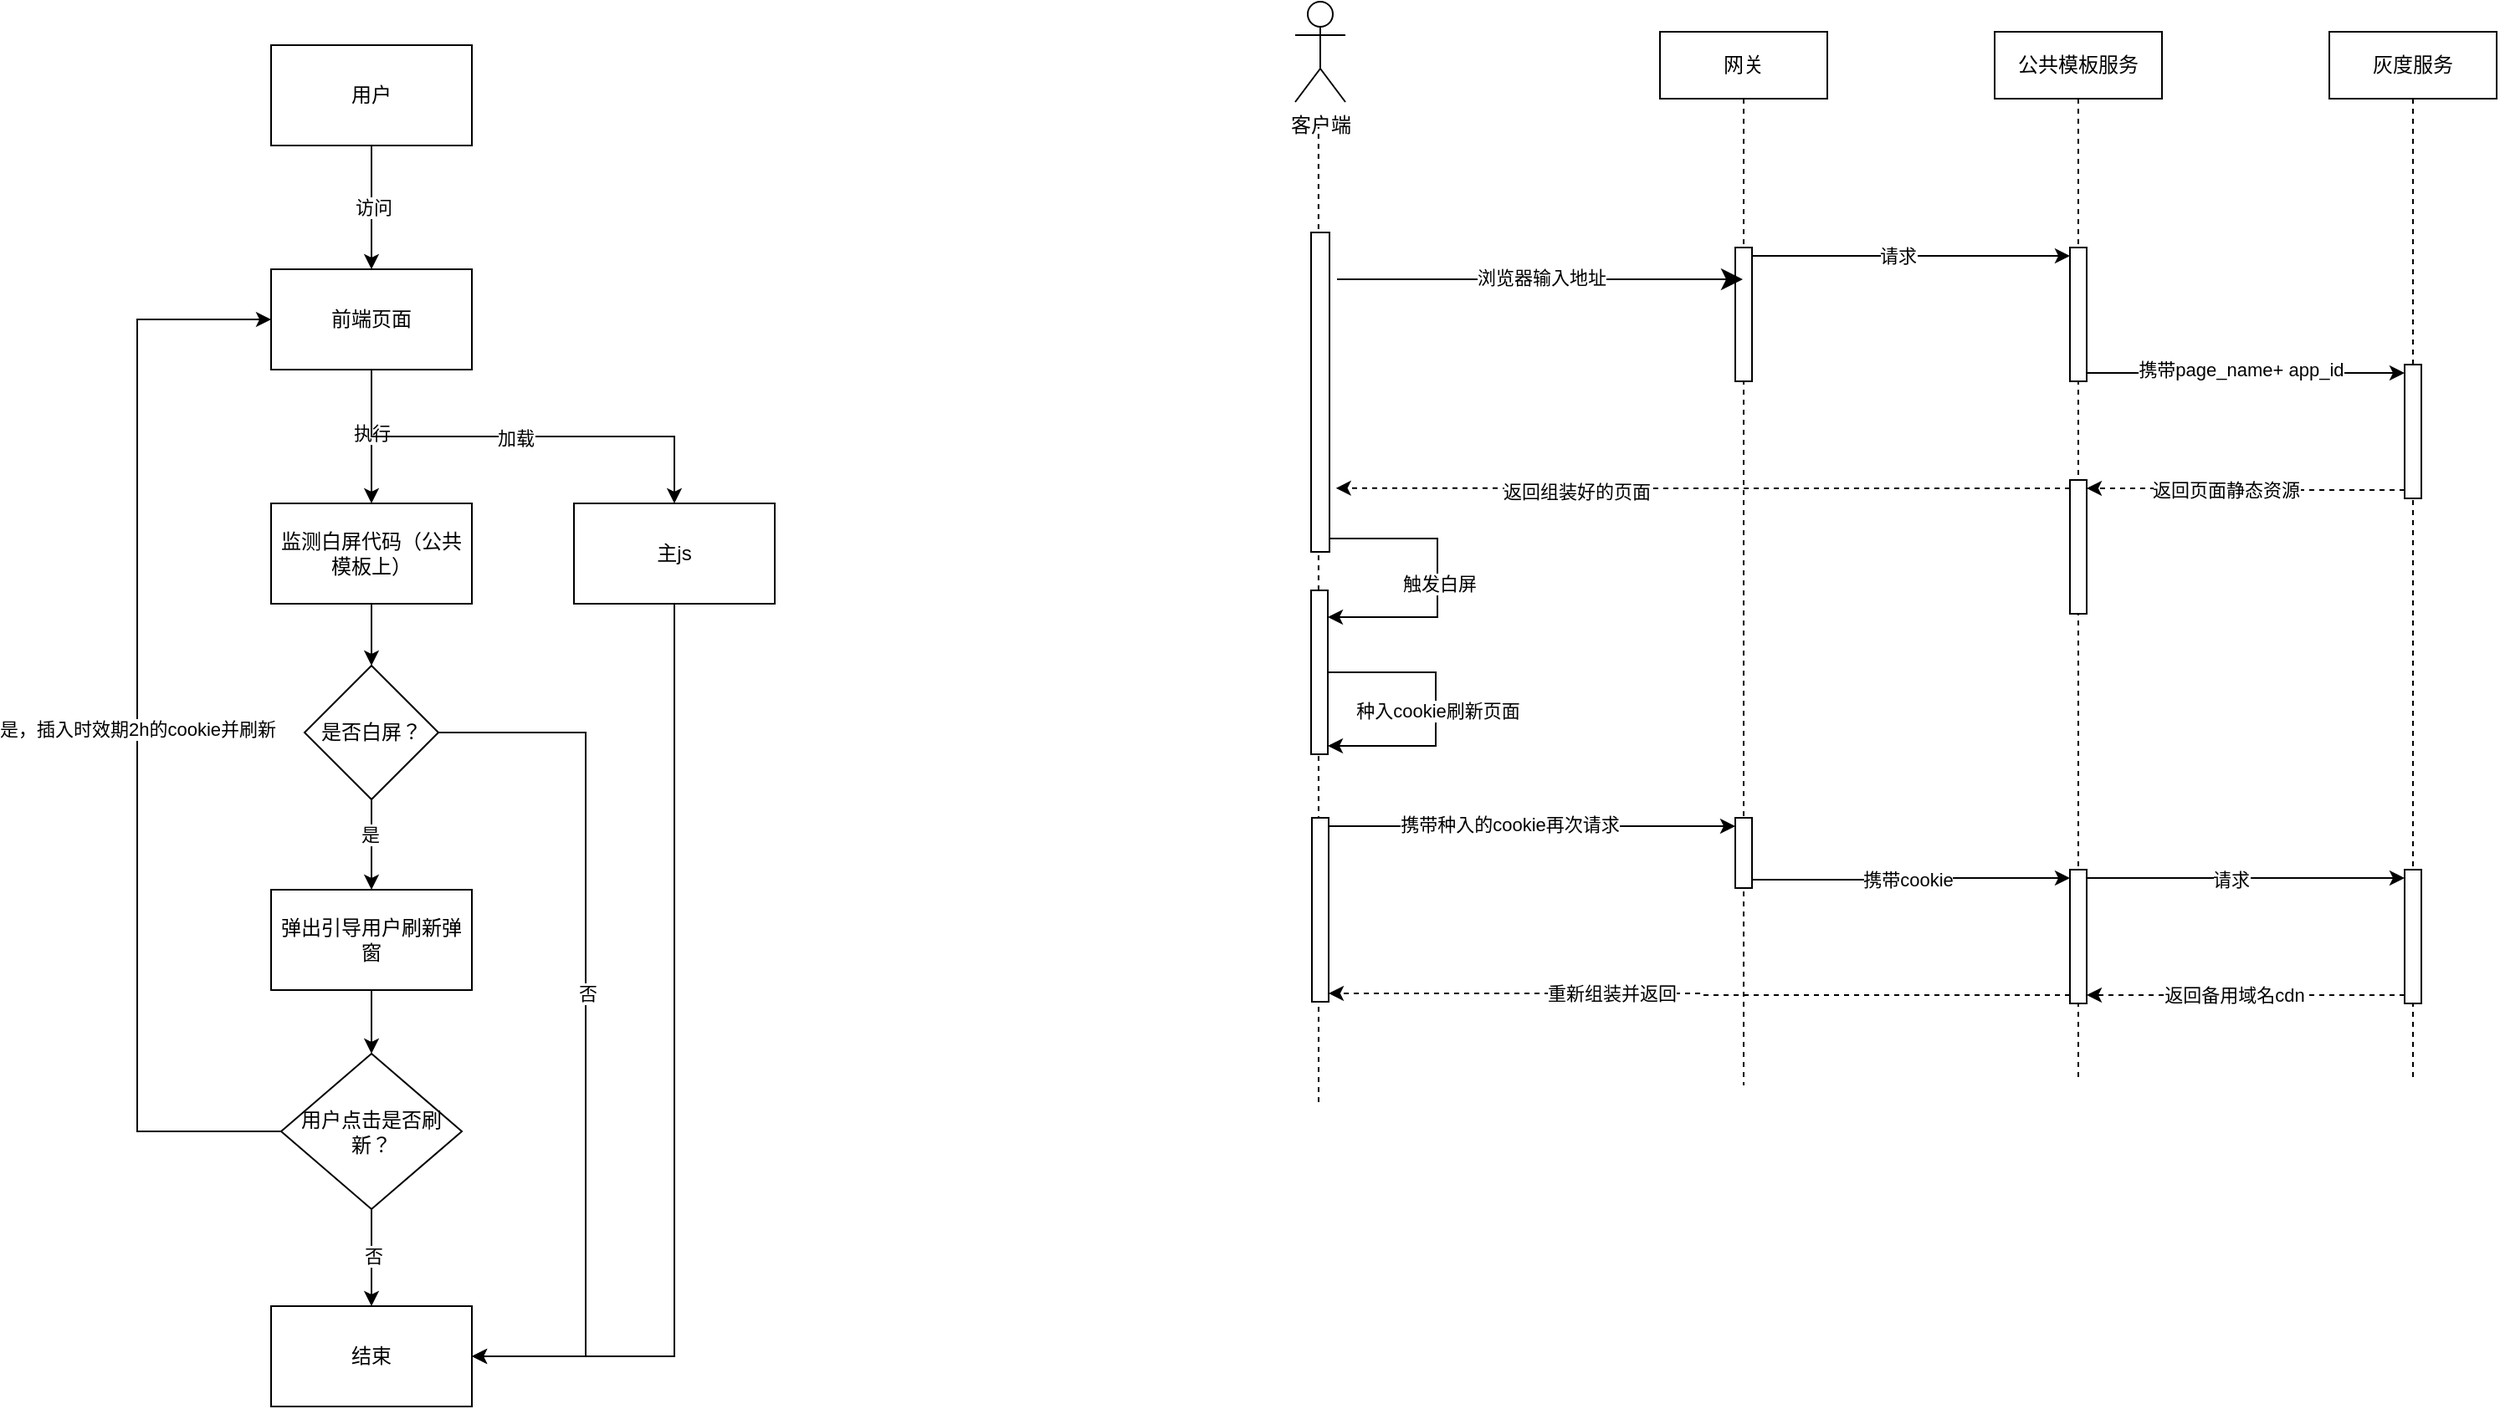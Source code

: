 <mxfile version="26.1.1" pages="3">
  <diagram name="第 1 页" id="PHLra4vziVdI84vN-h1K">
    <mxGraphModel dx="1793" dy="863" grid="0" gridSize="10" guides="1" tooltips="1" connect="1" arrows="1" fold="1" page="1" pageScale="1" pageWidth="10000" pageHeight="10000" math="0" shadow="0">
      <root>
        <mxCell id="0" />
        <mxCell id="1" parent="0" />
        <mxCell id="Aowy1OEom6B1qTYOB7Pr-64" value="" style="endArrow=none;dashed=1;html=1;rounded=0;" parent="1" edge="1">
          <mxGeometry width="50" height="50" relative="1" as="geometry">
            <mxPoint x="1165" y="729" as="sourcePoint" />
            <mxPoint x="1164.94" y="146" as="targetPoint" />
          </mxGeometry>
        </mxCell>
        <mxCell id="Aowy1OEom6B1qTYOB7Pr-3" style="edgeStyle=orthogonalEdgeStyle;rounded=0;orthogonalLoop=1;jettySize=auto;html=1;exitX=0.5;exitY=1;exitDx=0;exitDy=0;" parent="1" source="Aowy1OEom6B1qTYOB7Pr-1" target="Aowy1OEom6B1qTYOB7Pr-2" edge="1">
          <mxGeometry relative="1" as="geometry" />
        </mxCell>
        <mxCell id="Aowy1OEom6B1qTYOB7Pr-4" value="访问" style="edgeLabel;html=1;align=center;verticalAlign=middle;resizable=0;points=[];" parent="Aowy1OEom6B1qTYOB7Pr-3" vertex="1" connectable="0">
          <mxGeometry x="0.003" y="1" relative="1" as="geometry">
            <mxPoint as="offset" />
          </mxGeometry>
        </mxCell>
        <mxCell id="Aowy1OEom6B1qTYOB7Pr-1" value="用户" style="rounded=0;whiteSpace=wrap;html=1;" parent="1" vertex="1">
          <mxGeometry x="539" y="97" width="120" height="60" as="geometry" />
        </mxCell>
        <mxCell id="Aowy1OEom6B1qTYOB7Pr-6" value="" style="edgeStyle=orthogonalEdgeStyle;rounded=0;orthogonalLoop=1;jettySize=auto;html=1;" parent="1" source="Aowy1OEom6B1qTYOB7Pr-2" target="Aowy1OEom6B1qTYOB7Pr-5" edge="1">
          <mxGeometry relative="1" as="geometry" />
        </mxCell>
        <mxCell id="Aowy1OEom6B1qTYOB7Pr-7" value="执行" style="edgeLabel;html=1;align=center;verticalAlign=middle;resizable=0;points=[];" parent="Aowy1OEom6B1qTYOB7Pr-6" vertex="1" connectable="0">
          <mxGeometry x="-0.061" relative="1" as="geometry">
            <mxPoint as="offset" />
          </mxGeometry>
        </mxCell>
        <mxCell id="Aowy1OEom6B1qTYOB7Pr-9" style="edgeStyle=orthogonalEdgeStyle;rounded=0;orthogonalLoop=1;jettySize=auto;html=1;exitX=0.5;exitY=1;exitDx=0;exitDy=0;" parent="1" source="Aowy1OEom6B1qTYOB7Pr-2" target="Aowy1OEom6B1qTYOB7Pr-8" edge="1">
          <mxGeometry relative="1" as="geometry" />
        </mxCell>
        <mxCell id="Aowy1OEom6B1qTYOB7Pr-10" value="加载" style="edgeLabel;html=1;align=center;verticalAlign=middle;resizable=0;points=[];" parent="Aowy1OEom6B1qTYOB7Pr-9" vertex="1" connectable="0">
          <mxGeometry x="-0.04" y="-1" relative="1" as="geometry">
            <mxPoint as="offset" />
          </mxGeometry>
        </mxCell>
        <mxCell id="Aowy1OEom6B1qTYOB7Pr-2" value="前端页面" style="rounded=0;whiteSpace=wrap;html=1;" parent="1" vertex="1">
          <mxGeometry x="539" y="231" width="120" height="60" as="geometry" />
        </mxCell>
        <mxCell id="Aowy1OEom6B1qTYOB7Pr-15" style="edgeStyle=orthogonalEdgeStyle;rounded=0;orthogonalLoop=1;jettySize=auto;html=1;exitX=0.5;exitY=1;exitDx=0;exitDy=0;entryX=0.5;entryY=0;entryDx=0;entryDy=0;" parent="1" source="Aowy1OEom6B1qTYOB7Pr-5" target="Aowy1OEom6B1qTYOB7Pr-14" edge="1">
          <mxGeometry relative="1" as="geometry" />
        </mxCell>
        <mxCell id="Aowy1OEom6B1qTYOB7Pr-5" value="监测白屏代码（公共模板上）" style="whiteSpace=wrap;html=1;rounded=0;" parent="1" vertex="1">
          <mxGeometry x="539" y="371" width="120" height="60" as="geometry" />
        </mxCell>
        <mxCell id="uhl03KdvQA6cQUc5e6L6-13" style="edgeStyle=orthogonalEdgeStyle;rounded=0;orthogonalLoop=1;jettySize=auto;html=1;exitX=0.5;exitY=1;exitDx=0;exitDy=0;entryX=1;entryY=0.5;entryDx=0;entryDy=0;" edge="1" parent="1" source="Aowy1OEom6B1qTYOB7Pr-8" target="uhl03KdvQA6cQUc5e6L6-10">
          <mxGeometry relative="1" as="geometry" />
        </mxCell>
        <mxCell id="Aowy1OEom6B1qTYOB7Pr-8" value="主js" style="rounded=0;whiteSpace=wrap;html=1;" parent="1" vertex="1">
          <mxGeometry x="720" y="371" width="120" height="60" as="geometry" />
        </mxCell>
        <mxCell id="Aowy1OEom6B1qTYOB7Pr-17" value="" style="edgeStyle=orthogonalEdgeStyle;rounded=0;orthogonalLoop=1;jettySize=auto;html=1;" parent="1" source="Aowy1OEom6B1qTYOB7Pr-14" target="Aowy1OEom6B1qTYOB7Pr-16" edge="1">
          <mxGeometry relative="1" as="geometry" />
        </mxCell>
        <mxCell id="Aowy1OEom6B1qTYOB7Pr-18" value="是" style="edgeLabel;html=1;align=center;verticalAlign=middle;resizable=0;points=[];" parent="Aowy1OEom6B1qTYOB7Pr-17" vertex="1" connectable="0">
          <mxGeometry x="-0.227" y="-1" relative="1" as="geometry">
            <mxPoint as="offset" />
          </mxGeometry>
        </mxCell>
        <mxCell id="uhl03KdvQA6cQUc5e6L6-15" style="edgeStyle=orthogonalEdgeStyle;rounded=0;orthogonalLoop=1;jettySize=auto;html=1;exitX=1;exitY=0.5;exitDx=0;exitDy=0;entryX=1;entryY=0.5;entryDx=0;entryDy=0;" edge="1" parent="1" source="Aowy1OEom6B1qTYOB7Pr-14" target="uhl03KdvQA6cQUc5e6L6-10">
          <mxGeometry relative="1" as="geometry">
            <Array as="points">
              <mxPoint x="727" y="508" />
              <mxPoint x="727" y="881" />
            </Array>
          </mxGeometry>
        </mxCell>
        <mxCell id="uhl03KdvQA6cQUc5e6L6-16" value="否" style="edgeLabel;html=1;align=center;verticalAlign=middle;resizable=0;points=[];" vertex="1" connectable="0" parent="uhl03KdvQA6cQUc5e6L6-15">
          <mxGeometry x="-0.083" y="1" relative="1" as="geometry">
            <mxPoint y="1" as="offset" />
          </mxGeometry>
        </mxCell>
        <mxCell id="Aowy1OEom6B1qTYOB7Pr-14" value="是否白屏？" style="rhombus;whiteSpace=wrap;html=1;" parent="1" vertex="1">
          <mxGeometry x="559" y="468" width="80" height="80" as="geometry" />
        </mxCell>
        <mxCell id="uhl03KdvQA6cQUc5e6L6-2" value="" style="edgeStyle=orthogonalEdgeStyle;rounded=0;orthogonalLoop=1;jettySize=auto;html=1;" edge="1" parent="1" source="Aowy1OEom6B1qTYOB7Pr-16" target="uhl03KdvQA6cQUc5e6L6-1">
          <mxGeometry relative="1" as="geometry" />
        </mxCell>
        <mxCell id="Aowy1OEom6B1qTYOB7Pr-16" value="弹出引导用户刷新弹窗" style="whiteSpace=wrap;html=1;" parent="1" vertex="1">
          <mxGeometry x="539" y="602" width="120" height="60" as="geometry" />
        </mxCell>
        <mxCell id="Aowy1OEom6B1qTYOB7Pr-31" value="客户端" style="shape=umlActor;verticalLabelPosition=bottom;verticalAlign=top;html=1;" parent="1" vertex="1">
          <mxGeometry x="1151" y="71" width="30" height="60" as="geometry" />
        </mxCell>
        <mxCell id="Aowy1OEom6B1qTYOB7Pr-68" style="edgeStyle=orthogonalEdgeStyle;rounded=0;orthogonalLoop=1;jettySize=auto;html=1;exitX=1;exitY=0.75;exitDx=0;exitDy=0;" parent="1" source="Aowy1OEom6B1qTYOB7Pr-34" target="Aowy1OEom6B1qTYOB7Pr-62" edge="1">
          <mxGeometry relative="1" as="geometry">
            <Array as="points">
              <mxPoint x="1172" y="392" />
              <mxPoint x="1236" y="392" />
              <mxPoint x="1236" y="439" />
            </Array>
          </mxGeometry>
        </mxCell>
        <mxCell id="Aowy1OEom6B1qTYOB7Pr-69" value="触发白屏" style="edgeLabel;html=1;align=center;verticalAlign=middle;resizable=0;points=[];" parent="Aowy1OEom6B1qTYOB7Pr-68" vertex="1" connectable="0">
          <mxGeometry x="0.279" relative="1" as="geometry">
            <mxPoint x="1" y="-8" as="offset" />
          </mxGeometry>
        </mxCell>
        <mxCell id="Aowy1OEom6B1qTYOB7Pr-34" value="" style="whiteSpace=wrap;html=1;verticalAlign=top;" parent="1" vertex="1">
          <mxGeometry x="1160.5" y="209" width="11" height="191" as="geometry" />
        </mxCell>
        <mxCell id="Aowy1OEom6B1qTYOB7Pr-36" value="网关" style="shape=umlLifeline;perimeter=lifelinePerimeter;whiteSpace=wrap;html=1;container=1;dropTarget=0;collapsible=0;recursiveResize=0;outlineConnect=0;portConstraint=eastwest;newEdgeStyle={&quot;curved&quot;:0,&quot;rounded&quot;:0};" parent="1" vertex="1">
          <mxGeometry x="1369" y="89" width="100" height="630" as="geometry" />
        </mxCell>
        <mxCell id="Aowy1OEom6B1qTYOB7Pr-39" value="" style="html=1;points=[[0,0,0,0,5],[0,1,0,0,-5],[1,0,0,0,5],[1,1,0,0,-5]];perimeter=orthogonalPerimeter;outlineConnect=0;targetShapes=umlLifeline;portConstraint=eastwest;newEdgeStyle={&quot;curved&quot;:0,&quot;rounded&quot;:0};" parent="Aowy1OEom6B1qTYOB7Pr-36" vertex="1">
          <mxGeometry x="45" y="129" width="10" height="80" as="geometry" />
        </mxCell>
        <mxCell id="Aowy1OEom6B1qTYOB7Pr-73" value="" style="html=1;points=[[0,0,0,0,5],[0,1,0,0,-5],[1,0,0,0,5],[1,1,0,0,-5]];perimeter=orthogonalPerimeter;outlineConnect=0;targetShapes=umlLifeline;portConstraint=eastwest;newEdgeStyle={&quot;curved&quot;:0,&quot;rounded&quot;:0};" parent="Aowy1OEom6B1qTYOB7Pr-36" vertex="1">
          <mxGeometry x="45" y="470" width="10" height="42" as="geometry" />
        </mxCell>
        <mxCell id="Aowy1OEom6B1qTYOB7Pr-37" value="公共模板服务" style="shape=umlLifeline;perimeter=lifelinePerimeter;whiteSpace=wrap;html=1;container=1;dropTarget=0;collapsible=0;recursiveResize=0;outlineConnect=0;portConstraint=eastwest;newEdgeStyle={&quot;curved&quot;:0,&quot;rounded&quot;:0};" parent="1" vertex="1">
          <mxGeometry x="1569" y="89" width="100" height="628" as="geometry" />
        </mxCell>
        <mxCell id="Aowy1OEom6B1qTYOB7Pr-40" value="" style="html=1;points=[[0,0,0,0,5],[0,1,0,0,-5],[1,0,0,0,5],[1,1,0,0,-5]];perimeter=orthogonalPerimeter;outlineConnect=0;targetShapes=umlLifeline;portConstraint=eastwest;newEdgeStyle={&quot;curved&quot;:0,&quot;rounded&quot;:0};" parent="Aowy1OEom6B1qTYOB7Pr-37" vertex="1">
          <mxGeometry x="45" y="129" width="10" height="80" as="geometry" />
        </mxCell>
        <mxCell id="Aowy1OEom6B1qTYOB7Pr-60" style="edgeStyle=orthogonalEdgeStyle;rounded=0;orthogonalLoop=1;jettySize=auto;html=1;curved=0;exitX=0;exitY=0;exitDx=0;exitDy=5;exitPerimeter=0;dashed=1;" parent="Aowy1OEom6B1qTYOB7Pr-37" source="Aowy1OEom6B1qTYOB7Pr-49" edge="1">
          <mxGeometry relative="1" as="geometry">
            <mxPoint x="-393.667" y="272.889" as="targetPoint" />
          </mxGeometry>
        </mxCell>
        <mxCell id="Aowy1OEom6B1qTYOB7Pr-61" value="返回组装好的页面" style="edgeLabel;html=1;align=center;verticalAlign=middle;resizable=0;points=[];" parent="Aowy1OEom6B1qTYOB7Pr-60" vertex="1" connectable="0">
          <mxGeometry x="0.345" y="2" relative="1" as="geometry">
            <mxPoint as="offset" />
          </mxGeometry>
        </mxCell>
        <mxCell id="Aowy1OEom6B1qTYOB7Pr-49" value="" style="html=1;points=[[0,0,0,0,5],[0,1,0,0,-5],[1,0,0,0,5],[1,1,0,0,-5]];perimeter=orthogonalPerimeter;outlineConnect=0;targetShapes=umlLifeline;portConstraint=eastwest;newEdgeStyle={&quot;curved&quot;:0,&quot;rounded&quot;:0};" parent="Aowy1OEom6B1qTYOB7Pr-37" vertex="1">
          <mxGeometry x="45" y="268" width="10" height="80" as="geometry" />
        </mxCell>
        <mxCell id="Aowy1OEom6B1qTYOB7Pr-76" value="" style="html=1;points=[[0,0,0,0,5],[0,1,0,0,-5],[1,0,0,0,5],[1,1,0,0,-5]];perimeter=orthogonalPerimeter;outlineConnect=0;targetShapes=umlLifeline;portConstraint=eastwest;newEdgeStyle={&quot;curved&quot;:0,&quot;rounded&quot;:0};" parent="Aowy1OEom6B1qTYOB7Pr-37" vertex="1">
          <mxGeometry x="45" y="501" width="10" height="80" as="geometry" />
        </mxCell>
        <mxCell id="Aowy1OEom6B1qTYOB7Pr-38" value="灰度服务" style="shape=umlLifeline;perimeter=lifelinePerimeter;whiteSpace=wrap;html=1;container=1;dropTarget=0;collapsible=0;recursiveResize=0;outlineConnect=0;portConstraint=eastwest;newEdgeStyle={&quot;curved&quot;:0,&quot;rounded&quot;:0};" parent="1" vertex="1">
          <mxGeometry x="1769" y="89" width="100" height="626" as="geometry" />
        </mxCell>
        <mxCell id="Aowy1OEom6B1qTYOB7Pr-41" value="" style="html=1;points=[[0,0,0,0,5],[0,1,0,0,-5],[1,0,0,0,5],[1,1,0,0,-5]];perimeter=orthogonalPerimeter;outlineConnect=0;targetShapes=umlLifeline;portConstraint=eastwest;newEdgeStyle={&quot;curved&quot;:0,&quot;rounded&quot;:0};" parent="Aowy1OEom6B1qTYOB7Pr-38" vertex="1">
          <mxGeometry x="45" y="199" width="10" height="80" as="geometry" />
        </mxCell>
        <mxCell id="Aowy1OEom6B1qTYOB7Pr-81" value="" style="html=1;points=[[0,0,0,0,5],[0,1,0,0,-5],[1,0,0,0,5],[1,1,0,0,-5]];perimeter=orthogonalPerimeter;outlineConnect=0;targetShapes=umlLifeline;portConstraint=eastwest;newEdgeStyle={&quot;curved&quot;:0,&quot;rounded&quot;:0};" parent="Aowy1OEom6B1qTYOB7Pr-38" vertex="1">
          <mxGeometry x="45" y="501" width="10" height="80" as="geometry" />
        </mxCell>
        <mxCell id="Aowy1OEom6B1qTYOB7Pr-45" style="edgeStyle=orthogonalEdgeStyle;rounded=0;orthogonalLoop=1;jettySize=auto;html=1;curved=0;exitX=1;exitY=0;exitDx=0;exitDy=5;exitPerimeter=0;entryX=0;entryY=0;entryDx=0;entryDy=5;entryPerimeter=0;" parent="1" source="Aowy1OEom6B1qTYOB7Pr-39" target="Aowy1OEom6B1qTYOB7Pr-40" edge="1">
          <mxGeometry relative="1" as="geometry" />
        </mxCell>
        <mxCell id="Aowy1OEom6B1qTYOB7Pr-46" value="请求" style="edgeLabel;html=1;align=center;verticalAlign=middle;resizable=0;points=[];" parent="Aowy1OEom6B1qTYOB7Pr-45" vertex="1" connectable="0">
          <mxGeometry x="-0.331" y="-1" relative="1" as="geometry">
            <mxPoint x="23" y="-1" as="offset" />
          </mxGeometry>
        </mxCell>
        <mxCell id="Aowy1OEom6B1qTYOB7Pr-47" style="edgeStyle=orthogonalEdgeStyle;rounded=0;orthogonalLoop=1;jettySize=auto;html=1;curved=0;exitX=1;exitY=1;exitDx=0;exitDy=-5;exitPerimeter=0;entryX=0;entryY=0;entryDx=0;entryDy=5;entryPerimeter=0;" parent="1" source="Aowy1OEom6B1qTYOB7Pr-40" target="Aowy1OEom6B1qTYOB7Pr-41" edge="1">
          <mxGeometry relative="1" as="geometry" />
        </mxCell>
        <mxCell id="Aowy1OEom6B1qTYOB7Pr-48" value="携带page_name+ app_id" style="edgeLabel;html=1;align=center;verticalAlign=middle;resizable=0;points=[];" parent="Aowy1OEom6B1qTYOB7Pr-47" vertex="1" connectable="0">
          <mxGeometry x="-0.331" y="2" relative="1" as="geometry">
            <mxPoint x="28" as="offset" />
          </mxGeometry>
        </mxCell>
        <mxCell id="Aowy1OEom6B1qTYOB7Pr-50" style="edgeStyle=orthogonalEdgeStyle;rounded=0;orthogonalLoop=1;jettySize=auto;html=1;curved=0;exitX=0;exitY=1;exitDx=0;exitDy=-5;exitPerimeter=0;entryX=1;entryY=0;entryDx=0;entryDy=5;entryPerimeter=0;dashed=1;" parent="1" source="Aowy1OEom6B1qTYOB7Pr-41" target="Aowy1OEom6B1qTYOB7Pr-49" edge="1">
          <mxGeometry relative="1" as="geometry" />
        </mxCell>
        <mxCell id="Aowy1OEom6B1qTYOB7Pr-51" value="返回页面静态资源" style="edgeLabel;html=1;align=center;verticalAlign=middle;resizable=0;points=[];" parent="Aowy1OEom6B1qTYOB7Pr-50" vertex="1" connectable="0">
          <mxGeometry x="0.137" y="1" relative="1" as="geometry">
            <mxPoint as="offset" />
          </mxGeometry>
        </mxCell>
        <mxCell id="Aowy1OEom6B1qTYOB7Pr-56" value="" style="endArrow=classic;endFill=1;endSize=10;html=1;rounded=0;jumpSize=4;" parent="1" target="Aowy1OEom6B1qTYOB7Pr-36" edge="1">
          <mxGeometry width="160" relative="1" as="geometry">
            <mxPoint x="1176" y="237" as="sourcePoint" />
            <mxPoint x="1336" y="237" as="targetPoint" />
          </mxGeometry>
        </mxCell>
        <mxCell id="Aowy1OEom6B1qTYOB7Pr-57" value="浏览器输入地址" style="edgeLabel;html=1;align=center;verticalAlign=middle;resizable=0;points=[];" parent="Aowy1OEom6B1qTYOB7Pr-56" vertex="1" connectable="0">
          <mxGeometry x="-0.107" y="-1" relative="1" as="geometry">
            <mxPoint x="13" y="-2" as="offset" />
          </mxGeometry>
        </mxCell>
        <mxCell id="Aowy1OEom6B1qTYOB7Pr-62" value="" style="html=1;points=[[0,0,0,0,5],[0,1,0,0,-5],[1,0,0,0,5],[1,1,0,0,-5]];perimeter=orthogonalPerimeter;outlineConnect=0;targetShapes=umlLifeline;portConstraint=eastwest;newEdgeStyle={&quot;curved&quot;:0,&quot;rounded&quot;:0};" parent="1" vertex="1">
          <mxGeometry x="1160.5" y="423" width="10" height="98" as="geometry" />
        </mxCell>
        <mxCell id="Aowy1OEom6B1qTYOB7Pr-70" style="edgeStyle=orthogonalEdgeStyle;rounded=0;orthogonalLoop=1;jettySize=auto;html=1;curved=0;exitX=1;exitY=0;exitDx=0;exitDy=5;exitPerimeter=0;entryX=1;entryY=1;entryDx=0;entryDy=-5;entryPerimeter=0;" parent="1" source="Aowy1OEom6B1qTYOB7Pr-62" target="Aowy1OEom6B1qTYOB7Pr-62" edge="1">
          <mxGeometry relative="1" as="geometry">
            <Array as="points">
              <mxPoint x="1171" y="472" />
              <mxPoint x="1235" y="472" />
              <mxPoint x="1235" y="516" />
            </Array>
          </mxGeometry>
        </mxCell>
        <mxCell id="Aowy1OEom6B1qTYOB7Pr-71" value="种入cookie刷新页面" style="edgeLabel;html=1;align=center;verticalAlign=middle;resizable=0;points=[];" parent="Aowy1OEom6B1qTYOB7Pr-70" vertex="1" connectable="0">
          <mxGeometry x="0.275" y="-1" relative="1" as="geometry">
            <mxPoint x="2" y="-7" as="offset" />
          </mxGeometry>
        </mxCell>
        <mxCell id="Aowy1OEom6B1qTYOB7Pr-72" value="" style="html=1;points=[[0,0,0,0,5],[0,1,0,0,-5],[1,0,0,0,5],[1,1,0,0,-5]];perimeter=orthogonalPerimeter;outlineConnect=0;targetShapes=umlLifeline;portConstraint=eastwest;newEdgeStyle={&quot;curved&quot;:0,&quot;rounded&quot;:0};" parent="1" vertex="1">
          <mxGeometry x="1161" y="559" width="10" height="110" as="geometry" />
        </mxCell>
        <mxCell id="Aowy1OEom6B1qTYOB7Pr-74" style="edgeStyle=orthogonalEdgeStyle;rounded=0;orthogonalLoop=1;jettySize=auto;html=1;curved=0;exitX=1;exitY=0;exitDx=0;exitDy=5;exitPerimeter=0;entryX=0;entryY=0;entryDx=0;entryDy=5;entryPerimeter=0;" parent="1" source="Aowy1OEom6B1qTYOB7Pr-72" target="Aowy1OEom6B1qTYOB7Pr-73" edge="1">
          <mxGeometry relative="1" as="geometry" />
        </mxCell>
        <mxCell id="Aowy1OEom6B1qTYOB7Pr-75" value="携带种入的cookie再次请求" style="edgeLabel;html=1;align=center;verticalAlign=middle;resizable=0;points=[];" parent="Aowy1OEom6B1qTYOB7Pr-74" vertex="1" connectable="0">
          <mxGeometry x="-0.15" y="-5" relative="1" as="geometry">
            <mxPoint x="4" y="-6" as="offset" />
          </mxGeometry>
        </mxCell>
        <mxCell id="Aowy1OEom6B1qTYOB7Pr-77" style="edgeStyle=orthogonalEdgeStyle;rounded=0;orthogonalLoop=1;jettySize=auto;html=1;curved=0;exitX=1;exitY=1;exitDx=0;exitDy=-5;exitPerimeter=0;entryX=0;entryY=0;entryDx=0;entryDy=5;entryPerimeter=0;" parent="1" source="Aowy1OEom6B1qTYOB7Pr-73" target="Aowy1OEom6B1qTYOB7Pr-76" edge="1">
          <mxGeometry relative="1" as="geometry" />
        </mxCell>
        <mxCell id="Aowy1OEom6B1qTYOB7Pr-78" value="&lt;span style=&quot;color: rgba(0, 0, 0, 0); font-family: monospace; font-size: 0px; text-align: start; background-color: rgb(251, 251, 251);&quot;&gt;%3CmxGraphModel%3E%3Croot%3E%3CmxCell%20id%3D%220%22%2F%3E%3CmxCell%20id%3D%221%22%20parent%3D%220%22%2F%3E%3CmxCell%20id%3D%222%22%20value%3D%22%E6%90%BA%E5%B8%A6%E7%A7%8D%E5%85%A5%E7%9A%84cookie%E5%86%8D%E6%AC%A1%E8%AF%B7%E6%B1%82%22%20style%3D%22edgeLabel%3Bhtml%3D1%3Balign%3Dcenter%3BverticalAlign%3Dmiddle%3Bresizable%3D0%3Bpoints%3D%5B%5D%3B%22%20vertex%3D%221%22%20connectable%3D%220%22%20parent%3D%221%22%3E%3CmxGeometry%20x%3D%221278.333%22%20y%3D%22563%22%20as%3D%22geometry%22%2F%3E%3C%2FmxCell%3E%3C%2Froot%3E%3C%2FmxGraphModel%3E&lt;/span&gt;" style="edgeLabel;html=1;align=center;verticalAlign=middle;resizable=0;points=[];" parent="Aowy1OEom6B1qTYOB7Pr-77" vertex="1" connectable="0">
          <mxGeometry x="-0.097" y="-1" relative="1" as="geometry">
            <mxPoint as="offset" />
          </mxGeometry>
        </mxCell>
        <mxCell id="Aowy1OEom6B1qTYOB7Pr-79" value="&lt;span style=&quot;color: rgba(0, 0, 0, 0); font-family: monospace; font-size: 0px; text-align: start; background-color: rgb(251, 251, 251);&quot;&gt;%3CmxGraphModel%3E%3Croot%3E%3CmxCell%20id%3D%220%22%2F%3E%3CmxCell%20id%3D%221%22%20parent%3D%220%22%2F%3E%3CmxCell%20id%3D%222%22%20value%3D%22%E6%90%BA%E5%B8%A6%E7%A7%8D%E5%85%A5%E7%9A%84cookie%E5%86%8D%E6%AC%A1%E8%AF%B7%E6%B1%82%22%20style%3D%22edgeLabel%3Bhtml%3D1%3Balign%3Dcenter%3BverticalAlign%3Dmiddle%3Bresizable%3D0%3Bpoints%3D%5B%5D%3B%22%20vertex%3D%221%22%20connectable%3D%220%22%20parent%3D%221%22%3E%3CmxGeometry%20x%3D%221278.333%22%20y%3D%22563%22%20as%3D%22geometry%22%2F%3E%3C%2FmxCell%3E%3C%2Froot%3E%3C%2FmxGraphModel%3E&lt;/span&gt;" style="edgeLabel;html=1;align=center;verticalAlign=middle;resizable=0;points=[];" parent="Aowy1OEom6B1qTYOB7Pr-77" vertex="1" connectable="0">
          <mxGeometry x="-0.273" y="-2" relative="1" as="geometry">
            <mxPoint as="offset" />
          </mxGeometry>
        </mxCell>
        <mxCell id="Aowy1OEom6B1qTYOB7Pr-80" value="携带cookie" style="edgeLabel;html=1;align=center;verticalAlign=middle;resizable=0;points=[];" parent="Aowy1OEom6B1qTYOB7Pr-77" vertex="1" connectable="0">
          <mxGeometry x="-0.237" relative="1" as="geometry">
            <mxPoint x="20" as="offset" />
          </mxGeometry>
        </mxCell>
        <mxCell id="Aowy1OEom6B1qTYOB7Pr-82" style="edgeStyle=orthogonalEdgeStyle;rounded=0;orthogonalLoop=1;jettySize=auto;html=1;curved=0;exitX=1;exitY=0;exitDx=0;exitDy=5;exitPerimeter=0;entryX=0;entryY=0;entryDx=0;entryDy=5;entryPerimeter=0;" parent="1" source="Aowy1OEom6B1qTYOB7Pr-76" target="Aowy1OEom6B1qTYOB7Pr-81" edge="1">
          <mxGeometry relative="1" as="geometry" />
        </mxCell>
        <mxCell id="Aowy1OEom6B1qTYOB7Pr-83" value="请求" style="edgeLabel;html=1;align=center;verticalAlign=middle;resizable=0;points=[];" parent="Aowy1OEom6B1qTYOB7Pr-82" vertex="1" connectable="0">
          <mxGeometry x="-0.097" y="-1" relative="1" as="geometry">
            <mxPoint as="offset" />
          </mxGeometry>
        </mxCell>
        <mxCell id="Aowy1OEom6B1qTYOB7Pr-84" style="edgeStyle=orthogonalEdgeStyle;rounded=0;orthogonalLoop=1;jettySize=auto;html=1;curved=0;exitX=0;exitY=1;exitDx=0;exitDy=-5;exitPerimeter=0;entryX=1;entryY=1;entryDx=0;entryDy=-5;entryPerimeter=0;dashed=1;" parent="1" source="Aowy1OEom6B1qTYOB7Pr-81" target="Aowy1OEom6B1qTYOB7Pr-76" edge="1">
          <mxGeometry relative="1" as="geometry" />
        </mxCell>
        <mxCell id="Aowy1OEom6B1qTYOB7Pr-85" value="返回备用域名cdn" style="edgeLabel;html=1;align=center;verticalAlign=middle;resizable=0;points=[];" parent="Aowy1OEom6B1qTYOB7Pr-84" vertex="1" connectable="0">
          <mxGeometry x="0.167" y="1" relative="1" as="geometry">
            <mxPoint x="9" y="-1" as="offset" />
          </mxGeometry>
        </mxCell>
        <mxCell id="Aowy1OEom6B1qTYOB7Pr-86" style="edgeStyle=orthogonalEdgeStyle;rounded=0;orthogonalLoop=1;jettySize=auto;html=1;curved=0;exitX=0;exitY=1;exitDx=0;exitDy=-5;exitPerimeter=0;entryX=1;entryY=1;entryDx=0;entryDy=-5;entryPerimeter=0;dashed=1;" parent="1" source="Aowy1OEom6B1qTYOB7Pr-76" target="Aowy1OEom6B1qTYOB7Pr-72" edge="1">
          <mxGeometry relative="1" as="geometry" />
        </mxCell>
        <mxCell id="Aowy1OEom6B1qTYOB7Pr-87" value="重新组装并返回" style="edgeLabel;html=1;align=center;verticalAlign=middle;resizable=0;points=[];" parent="Aowy1OEom6B1qTYOB7Pr-86" vertex="1" connectable="0">
          <mxGeometry x="0.238" relative="1" as="geometry">
            <mxPoint as="offset" />
          </mxGeometry>
        </mxCell>
        <mxCell id="uhl03KdvQA6cQUc5e6L6-8" style="edgeStyle=orthogonalEdgeStyle;rounded=0;orthogonalLoop=1;jettySize=auto;html=1;exitX=0;exitY=0.5;exitDx=0;exitDy=0;entryX=0;entryY=0.5;entryDx=0;entryDy=0;" edge="1" parent="1" source="uhl03KdvQA6cQUc5e6L6-1" target="Aowy1OEom6B1qTYOB7Pr-2">
          <mxGeometry relative="1" as="geometry">
            <Array as="points">
              <mxPoint x="459" y="747" />
              <mxPoint x="459" y="261" />
            </Array>
          </mxGeometry>
        </mxCell>
        <mxCell id="uhl03KdvQA6cQUc5e6L6-9" value="是，插入时效期2h的cookie并刷新" style="edgeLabel;html=1;align=center;verticalAlign=middle;resizable=0;points=[];" vertex="1" connectable="0" parent="uhl03KdvQA6cQUc5e6L6-8">
          <mxGeometry x="0.004" relative="1" as="geometry">
            <mxPoint as="offset" />
          </mxGeometry>
        </mxCell>
        <mxCell id="uhl03KdvQA6cQUc5e6L6-11" value="" style="edgeStyle=orthogonalEdgeStyle;rounded=0;orthogonalLoop=1;jettySize=auto;html=1;" edge="1" parent="1" source="uhl03KdvQA6cQUc5e6L6-1" target="uhl03KdvQA6cQUc5e6L6-10">
          <mxGeometry relative="1" as="geometry" />
        </mxCell>
        <mxCell id="uhl03KdvQA6cQUc5e6L6-12" value="否" style="edgeLabel;html=1;align=center;verticalAlign=middle;resizable=0;points=[];" vertex="1" connectable="0" parent="uhl03KdvQA6cQUc5e6L6-11">
          <mxGeometry x="-0.047" y="1" relative="1" as="geometry">
            <mxPoint as="offset" />
          </mxGeometry>
        </mxCell>
        <mxCell id="uhl03KdvQA6cQUc5e6L6-1" value="用户点击是否刷新？" style="rhombus;whiteSpace=wrap;html=1;" vertex="1" parent="1">
          <mxGeometry x="545" y="700" width="108" height="93" as="geometry" />
        </mxCell>
        <mxCell id="uhl03KdvQA6cQUc5e6L6-10" value="结束" style="whiteSpace=wrap;html=1;" vertex="1" parent="1">
          <mxGeometry x="539" y="851" width="120" height="60" as="geometry" />
        </mxCell>
      </root>
    </mxGraphModel>
  </diagram>
  <diagram id="0_mZLXj1xMDV99is_aMn" name="微组件">
    <mxGraphModel dx="1434" dy="700" grid="1" gridSize="10" guides="1" tooltips="1" connect="1" arrows="1" fold="1" page="1" pageScale="1" pageWidth="10000" pageHeight="10000" math="0" shadow="0">
      <root>
        <mxCell id="0" />
        <mxCell id="1" parent="0" />
        <mxCell id="yrYzVImmRpLIFXY6dJxE-21" value="&lt;font style=&quot;font-size: 16px;&quot;&gt;微组件发布流程图&lt;/font&gt;" style="rounded=0;whiteSpace=wrap;html=1;fillColor=#dae8fc;strokeColor=default;gradientColor=none;opacity=50;" vertex="1" parent="1">
          <mxGeometry x="170" y="230" width="110" height="50" as="geometry" />
        </mxCell>
        <mxCell id="yrYzVImmRpLIFXY6dJxE-42" value="&lt;font style=&quot;font-size: 16px;&quot;&gt;管理台加载微组件流程图&lt;/font&gt;" style="rounded=0;whiteSpace=wrap;html=1;fillColor=#f8cecc;strokeColor=#b85450;opacity=50;container=0;" vertex="1" parent="1">
          <mxGeometry x="170" y="150" width="110" height="60" as="geometry" />
        </mxCell>
        <mxCell id="yrYzVImmRpLIFXY6dJxE-103" style="edgeStyle=orthogonalEdgeStyle;rounded=0;orthogonalLoop=1;jettySize=auto;html=1;exitX=1;exitY=0.5;exitDx=0;exitDy=0;entryX=0;entryY=0.5;entryDx=0;entryDy=0;curved=1;" edge="1" parent="1" source="yrYzVImmRpLIFXY6dJxE-5" target="yrYzVImmRpLIFXY6dJxE-14">
          <mxGeometry relative="1" as="geometry" />
        </mxCell>
        <mxCell id="yrYzVImmRpLIFXY6dJxE-104" value="3.上报组件信息" style="edgeLabel;html=1;align=center;verticalAlign=middle;resizable=0;points=[];" vertex="1" connectable="0" parent="yrYzVImmRpLIFXY6dJxE-103">
          <mxGeometry x="-0.133" y="-6" relative="1" as="geometry">
            <mxPoint as="offset" />
          </mxGeometry>
        </mxCell>
        <mxCell id="yrYzVImmRpLIFXY6dJxE-105" value="" style="group" vertex="1" connectable="0" parent="1">
          <mxGeometry x="570" y="140" width="540" height="540" as="geometry" />
        </mxCell>
        <mxCell id="yrYzVImmRpLIFXY6dJxE-24" value="" style="rounded=0;whiteSpace=wrap;html=1;fillColor=#f8cecc;strokeColor=#b85450;opacity=50;container=0;" vertex="1" parent="yrYzVImmRpLIFXY6dJxE-105">
          <mxGeometry y="130" width="540" height="410" as="geometry" />
        </mxCell>
        <mxCell id="yrYzVImmRpLIFXY6dJxE-74" style="edgeStyle=orthogonalEdgeStyle;rounded=0;orthogonalLoop=1;jettySize=auto;html=1;exitX=1;exitY=0.333;exitDx=0;exitDy=0;exitPerimeter=0;entryX=0.5;entryY=0;entryDx=0;entryDy=0;curved=1;" edge="1" parent="yrYzVImmRpLIFXY6dJxE-105" source="yrYzVImmRpLIFXY6dJxE-41" target="yrYzVImmRpLIFXY6dJxE-57">
          <mxGeometry relative="1" as="geometry" />
        </mxCell>
        <mxCell id="yrYzVImmRpLIFXY6dJxE-82" value="1.访问" style="edgeLabel;html=1;align=center;verticalAlign=middle;resizable=0;points=[];" vertex="1" connectable="0" parent="yrYzVImmRpLIFXY6dJxE-74">
          <mxGeometry x="-0.163" y="-37" relative="1" as="geometry">
            <mxPoint as="offset" />
          </mxGeometry>
        </mxCell>
        <mxCell id="yrYzVImmRpLIFXY6dJxE-41" value="用户" style="shape=umlActor;verticalLabelPosition=bottom;verticalAlign=top;html=1;outlineConnect=0;" vertex="1" parent="yrYzVImmRpLIFXY6dJxE-105">
          <mxGeometry x="30" width="30" height="60" as="geometry" />
        </mxCell>
        <mxCell id="yrYzVImmRpLIFXY6dJxE-99" style="edgeStyle=orthogonalEdgeStyle;rounded=0;orthogonalLoop=1;jettySize=auto;html=1;exitX=0.75;exitY=0;exitDx=0;exitDy=0;entryX=0.75;entryY=1;entryDx=0;entryDy=0;" edge="1" parent="yrYzVImmRpLIFXY6dJxE-105" source="yrYzVImmRpLIFXY6dJxE-14" target="yrYzVImmRpLIFXY6dJxE-51">
          <mxGeometry relative="1" as="geometry" />
        </mxCell>
        <mxCell id="yrYzVImmRpLIFXY6dJxE-100" value="5.返回组件信息" style="edgeLabel;html=1;align=center;verticalAlign=middle;resizable=0;points=[];" vertex="1" connectable="0" parent="yrYzVImmRpLIFXY6dJxE-99">
          <mxGeometry x="-0.08" relative="1" as="geometry">
            <mxPoint x="1" as="offset" />
          </mxGeometry>
        </mxCell>
        <mxCell id="yrYzVImmRpLIFXY6dJxE-14" value="灰度服务" style="rounded=0;whiteSpace=wrap;html=1;container=0;" vertex="1" parent="yrYzVImmRpLIFXY6dJxE-105">
          <mxGeometry x="40" y="465" width="170" height="40" as="geometry" />
        </mxCell>
        <mxCell id="yrYzVImmRpLIFXY6dJxE-76" style="edgeStyle=orthogonalEdgeStyle;rounded=0;orthogonalLoop=1;jettySize=auto;html=1;exitX=0.75;exitY=0;exitDx=0;exitDy=0;entryX=0.5;entryY=1;entryDx=0;entryDy=0;curved=1;" edge="1" parent="yrYzVImmRpLIFXY6dJxE-105" source="yrYzVImmRpLIFXY6dJxE-51" target="yrYzVImmRpLIFXY6dJxE-57">
          <mxGeometry relative="1" as="geometry" />
        </mxCell>
        <mxCell id="yrYzVImmRpLIFXY6dJxE-77" value="6.组装json返回" style="edgeLabel;html=1;align=center;verticalAlign=middle;resizable=0;points=[];" vertex="1" connectable="0" parent="yrYzVImmRpLIFXY6dJxE-76">
          <mxGeometry x="-0.032" y="-3" relative="1" as="geometry">
            <mxPoint as="offset" />
          </mxGeometry>
        </mxCell>
        <mxCell id="yrYzVImmRpLIFXY6dJxE-78" style="edgeStyle=orthogonalEdgeStyle;rounded=0;orthogonalLoop=1;jettySize=auto;html=1;exitX=0.25;exitY=1;exitDx=0;exitDy=0;entryX=0.25;entryY=0;entryDx=0;entryDy=0;" edge="1" parent="yrYzVImmRpLIFXY6dJxE-105" source="yrYzVImmRpLIFXY6dJxE-51" target="yrYzVImmRpLIFXY6dJxE-14">
          <mxGeometry relative="1" as="geometry" />
        </mxCell>
        <mxCell id="yrYzVImmRpLIFXY6dJxE-80" value="4.请求" style="edgeLabel;html=1;align=center;verticalAlign=middle;resizable=0;points=[];" vertex="1" connectable="0" parent="yrYzVImmRpLIFXY6dJxE-78">
          <mxGeometry x="0.02" relative="1" as="geometry">
            <mxPoint as="offset" />
          </mxGeometry>
        </mxCell>
        <mxCell id="yrYzVImmRpLIFXY6dJxE-51" value="公共模板" style="rounded=0;whiteSpace=wrap;html=1;container=0;" vertex="1" parent="yrYzVImmRpLIFXY6dJxE-105">
          <mxGeometry x="40" y="375" width="170" height="40" as="geometry" />
        </mxCell>
        <mxCell id="yrYzVImmRpLIFXY6dJxE-83" style="edgeStyle=orthogonalEdgeStyle;rounded=0;orthogonalLoop=1;jettySize=auto;html=1;exitX=0.25;exitY=1;exitDx=0;exitDy=0;entryX=0.5;entryY=0;entryDx=0;entryDy=0;curved=1;" edge="1" parent="yrYzVImmRpLIFXY6dJxE-105" source="yrYzVImmRpLIFXY6dJxE-57" target="yrYzVImmRpLIFXY6dJxE-58">
          <mxGeometry relative="1" as="geometry" />
        </mxCell>
        <mxCell id="yrYzVImmRpLIFXY6dJxE-84" value="2.请求" style="edgeLabel;html=1;align=center;verticalAlign=middle;resizable=0;points=[];" vertex="1" connectable="0" parent="yrYzVImmRpLIFXY6dJxE-83">
          <mxGeometry x="-0.129" y="1" relative="1" as="geometry">
            <mxPoint x="1" as="offset" />
          </mxGeometry>
        </mxCell>
        <mxCell id="yrYzVImmRpLIFXY6dJxE-88" style="edgeStyle=orthogonalEdgeStyle;rounded=0;orthogonalLoop=1;jettySize=auto;html=1;exitX=0.75;exitY=1;exitDx=0;exitDy=0;entryX=0.5;entryY=0;entryDx=0;entryDy=0;curved=1;" edge="1" parent="yrYzVImmRpLIFXY6dJxE-105" source="yrYzVImmRpLIFXY6dJxE-57" target="yrYzVImmRpLIFXY6dJxE-87">
          <mxGeometry relative="1" as="geometry" />
        </mxCell>
        <mxCell id="yrYzVImmRpLIFXY6dJxE-89" value="7.执行" style="edgeLabel;html=1;align=center;verticalAlign=middle;resizable=0;points=[];" vertex="1" connectable="0" parent="yrYzVImmRpLIFXY6dJxE-88">
          <mxGeometry x="-0.106" y="2" relative="1" as="geometry">
            <mxPoint x="1" as="offset" />
          </mxGeometry>
        </mxCell>
        <mxCell id="yrYzVImmRpLIFXY6dJxE-57" value="客户端" style="rounded=0;whiteSpace=wrap;html=1;container=0;" vertex="1" parent="yrYzVImmRpLIFXY6dJxE-105">
          <mxGeometry x="40" y="180" width="470" height="40" as="geometry" />
        </mxCell>
        <mxCell id="yrYzVImmRpLIFXY6dJxE-85" style="edgeStyle=orthogonalEdgeStyle;rounded=0;orthogonalLoop=1;jettySize=auto;html=1;exitX=0.5;exitY=1;exitDx=0;exitDy=0;entryX=0.5;entryY=0;entryDx=0;entryDy=0;curved=1;" edge="1" parent="yrYzVImmRpLIFXY6dJxE-105" source="yrYzVImmRpLIFXY6dJxE-58" target="yrYzVImmRpLIFXY6dJxE-51">
          <mxGeometry relative="1" as="geometry" />
        </mxCell>
        <mxCell id="yrYzVImmRpLIFXY6dJxE-86" value="3.请求" style="edgeLabel;html=1;align=center;verticalAlign=middle;resizable=0;points=[];" vertex="1" connectable="0" parent="yrYzVImmRpLIFXY6dJxE-85">
          <mxGeometry x="0.011" y="2" relative="1" as="geometry">
            <mxPoint x="1" y="1" as="offset" />
          </mxGeometry>
        </mxCell>
        <mxCell id="yrYzVImmRpLIFXY6dJxE-58" value="网关" style="rounded=0;whiteSpace=wrap;html=1;container=0;" vertex="1" parent="yrYzVImmRpLIFXY6dJxE-105">
          <mxGeometry x="40" y="280" width="100" height="40" as="geometry" />
        </mxCell>
        <mxCell id="yrYzVImmRpLIFXY6dJxE-91" style="edgeStyle=orthogonalEdgeStyle;rounded=0;orthogonalLoop=1;jettySize=auto;html=1;exitX=0.5;exitY=1;exitDx=0;exitDy=0;entryX=0.5;entryY=0;entryDx=0;entryDy=0;" edge="1" parent="yrYzVImmRpLIFXY6dJxE-105" source="yrYzVImmRpLIFXY6dJxE-87" target="yrYzVImmRpLIFXY6dJxE-90">
          <mxGeometry relative="1" as="geometry" />
        </mxCell>
        <mxCell id="yrYzVImmRpLIFXY6dJxE-92" value="8.获取" style="edgeLabel;html=1;align=center;verticalAlign=middle;resizable=0;points=[];" vertex="1" connectable="0" parent="yrYzVImmRpLIFXY6dJxE-91">
          <mxGeometry x="-0.1" y="-1" relative="1" as="geometry">
            <mxPoint as="offset" />
          </mxGeometry>
        </mxCell>
        <mxCell id="yrYzVImmRpLIFXY6dJxE-87" value="Mimir加载器" style="rounded=0;whiteSpace=wrap;html=1;container=0;" vertex="1" parent="yrYzVImmRpLIFXY6dJxE-105">
          <mxGeometry x="390" y="280" width="120" height="40" as="geometry" />
        </mxCell>
        <mxCell id="yrYzVImmRpLIFXY6dJxE-94" style="edgeStyle=orthogonalEdgeStyle;rounded=0;orthogonalLoop=1;jettySize=auto;html=1;exitX=0.5;exitY=1;exitDx=0;exitDy=0;entryX=0.5;entryY=0;entryDx=0;entryDy=0;" edge="1" parent="yrYzVImmRpLIFXY6dJxE-105" source="yrYzVImmRpLIFXY6dJxE-90" target="yrYzVImmRpLIFXY6dJxE-93">
          <mxGeometry relative="1" as="geometry">
            <Array as="points">
              <mxPoint x="450" y="440" />
              <mxPoint x="450" y="440" />
            </Array>
          </mxGeometry>
        </mxCell>
        <mxCell id="yrYzVImmRpLIFXY6dJxE-95" value="9.挂载" style="edgeLabel;html=1;align=center;verticalAlign=middle;resizable=0;points=[];" vertex="1" connectable="0" parent="yrYzVImmRpLIFXY6dJxE-94">
          <mxGeometry x="0.022" y="-1" relative="1" as="geometry">
            <mxPoint as="offset" />
          </mxGeometry>
        </mxCell>
        <mxCell id="yrYzVImmRpLIFXY6dJxE-90" value="组件信息" style="rounded=0;whiteSpace=wrap;html=1;container=0;" vertex="1" parent="yrYzVImmRpLIFXY6dJxE-105">
          <mxGeometry x="390" y="380" width="120" height="40" as="geometry" />
        </mxCell>
        <mxCell id="yrYzVImmRpLIFXY6dJxE-93" value="组件" style="rounded=0;whiteSpace=wrap;html=1;container=0;" vertex="1" parent="yrYzVImmRpLIFXY6dJxE-105">
          <mxGeometry x="390" y="465" width="120" height="40" as="geometry" />
        </mxCell>
        <mxCell id="yrYzVImmRpLIFXY6dJxE-106" value="" style="group" vertex="1" connectable="0" parent="1">
          <mxGeometry x="170" y="300" width="360" height="380" as="geometry" />
        </mxCell>
        <mxCell id="yrYzVImmRpLIFXY6dJxE-20" value="" style="rounded=0;whiteSpace=wrap;html=1;fillColor=#dae8fc;strokeColor=default;gradientColor=none;opacity=50;container=0;" vertex="1" parent="yrYzVImmRpLIFXY6dJxE-106">
          <mxGeometry width="360" height="380" as="geometry" />
        </mxCell>
        <mxCell id="yrYzVImmRpLIFXY6dJxE-3" style="edgeStyle=orthogonalEdgeStyle;rounded=0;orthogonalLoop=1;jettySize=auto;html=1;exitX=0.5;exitY=1;exitDx=0;exitDy=0;" edge="1" parent="yrYzVImmRpLIFXY6dJxE-106" source="yrYzVImmRpLIFXY6dJxE-1" target="yrYzVImmRpLIFXY6dJxE-2">
          <mxGeometry relative="1" as="geometry" />
        </mxCell>
        <mxCell id="yrYzVImmRpLIFXY6dJxE-4" value="1.推代码" style="edgeLabel;html=1;align=center;verticalAlign=middle;resizable=0;points=[];container=0;" vertex="1" connectable="0" parent="yrYzVImmRpLIFXY6dJxE-3">
          <mxGeometry relative="1" as="geometry">
            <mxPoint as="offset" />
          </mxGeometry>
        </mxCell>
        <mxCell id="yrYzVImmRpLIFXY6dJxE-1" value="组件库" style="rounded=0;whiteSpace=wrap;html=1;container=0;" vertex="1" parent="yrYzVImmRpLIFXY6dJxE-106">
          <mxGeometry x="120" y="20" width="120" height="40" as="geometry" />
        </mxCell>
        <mxCell id="yrYzVImmRpLIFXY6dJxE-6" value="" style="edgeStyle=orthogonalEdgeStyle;rounded=0;orthogonalLoop=1;jettySize=auto;html=1;" edge="1" parent="yrYzVImmRpLIFXY6dJxE-106" source="yrYzVImmRpLIFXY6dJxE-2" target="yrYzVImmRpLIFXY6dJxE-5">
          <mxGeometry relative="1" as="geometry" />
        </mxCell>
        <mxCell id="yrYzVImmRpLIFXY6dJxE-7" value="2.webhook触发" style="edgeLabel;html=1;align=center;verticalAlign=middle;resizable=0;points=[];container=0;" vertex="1" connectable="0" parent="yrYzVImmRpLIFXY6dJxE-6">
          <mxGeometry x="0.05" y="-1" relative="1" as="geometry">
            <mxPoint as="offset" />
          </mxGeometry>
        </mxCell>
        <mxCell id="yrYzVImmRpLIFXY6dJxE-2" value="gitlab" style="rounded=0;whiteSpace=wrap;html=1;container=0;" vertex="1" parent="yrYzVImmRpLIFXY6dJxE-106">
          <mxGeometry x="120" y="110" width="120" height="40" as="geometry" />
        </mxCell>
        <mxCell id="yrYzVImmRpLIFXY6dJxE-9" value="" style="edgeStyle=orthogonalEdgeStyle;rounded=0;orthogonalLoop=1;jettySize=auto;html=1;" edge="1" parent="yrYzVImmRpLIFXY6dJxE-106" source="yrYzVImmRpLIFXY6dJxE-5" target="yrYzVImmRpLIFXY6dJxE-8">
          <mxGeometry relative="1" as="geometry" />
        </mxCell>
        <mxCell id="yrYzVImmRpLIFXY6dJxE-18" value="4.发布" style="edgeLabel;html=1;align=center;verticalAlign=middle;resizable=0;points=[];container=0;" vertex="1" connectable="0" parent="yrYzVImmRpLIFXY6dJxE-9">
          <mxGeometry x="-0.022" relative="1" as="geometry">
            <mxPoint as="offset" />
          </mxGeometry>
        </mxCell>
        <mxCell id="yrYzVImmRpLIFXY6dJxE-12" style="edgeStyle=orthogonalEdgeStyle;rounded=0;orthogonalLoop=1;jettySize=auto;html=1;exitX=0.5;exitY=1;exitDx=0;exitDy=0;entryX=0.5;entryY=0;entryDx=0;entryDy=0;" edge="1" parent="yrYzVImmRpLIFXY6dJxE-106" source="yrYzVImmRpLIFXY6dJxE-5" target="yrYzVImmRpLIFXY6dJxE-10">
          <mxGeometry relative="1" as="geometry" />
        </mxCell>
        <mxCell id="yrYzVImmRpLIFXY6dJxE-19" value="5.上传" style="edgeLabel;html=1;align=center;verticalAlign=middle;resizable=0;points=[];container=0;" vertex="1" connectable="0" parent="yrYzVImmRpLIFXY6dJxE-12">
          <mxGeometry x="-0.089" y="1" relative="1" as="geometry">
            <mxPoint as="offset" />
          </mxGeometry>
        </mxCell>
        <mxCell id="yrYzVImmRpLIFXY6dJxE-5" value="coding" style="rounded=0;whiteSpace=wrap;html=1;container=0;" vertex="1" parent="yrYzVImmRpLIFXY6dJxE-106">
          <mxGeometry x="120" y="205" width="120" height="40" as="geometry" />
        </mxCell>
        <mxCell id="yrYzVImmRpLIFXY6dJxE-8" value="小鹅cnpm" style="rounded=0;whiteSpace=wrap;html=1;container=0;" vertex="1" parent="yrYzVImmRpLIFXY6dJxE-106">
          <mxGeometry x="30" y="310" width="120" height="40" as="geometry" />
        </mxCell>
        <mxCell id="yrYzVImmRpLIFXY6dJxE-10" value="cos桶" style="rounded=0;whiteSpace=wrap;html=1;container=0;" vertex="1" parent="yrYzVImmRpLIFXY6dJxE-106">
          <mxGeometry x="210" y="310" width="120" height="40" as="geometry" />
        </mxCell>
      </root>
    </mxGraphModel>
  </diagram>
  <diagram id="1j_lmb3mRRUCBQ6jm8J8" name="统一播放器">
    <mxGraphModel dx="1687" dy="827" grid="1" gridSize="10" guides="1" tooltips="1" connect="1" arrows="1" fold="1" page="1" pageScale="1" pageWidth="10000" pageHeight="10000" math="0" shadow="0">
      <root>
        <mxCell id="0" />
        <mxCell id="1" parent="0" />
        <mxCell id="Hi6mrLMn21MygcDK0NAH-11" value="" style="edgeStyle=orthogonalEdgeStyle;rounded=0;orthogonalLoop=1;jettySize=auto;html=1;curved=1;" parent="1" source="Hi6mrLMn21MygcDK0NAH-2" target="Hi6mrLMn21MygcDK0NAH-10" edge="1">
          <mxGeometry relative="1" as="geometry" />
        </mxCell>
        <mxCell id="Hi6mrLMn21MygcDK0NAH-19" value="&lt;span style=&quot;background-color: light-dark(rgb(217, 231, 251), rgb(237, 237, 237));&quot;&gt;1.创建课程&lt;/span&gt;" style="edgeLabel;html=1;align=center;verticalAlign=middle;resizable=0;points=[];" parent="Hi6mrLMn21MygcDK0NAH-11" vertex="1" connectable="0">
          <mxGeometry x="0.374" y="-17" relative="1" as="geometry">
            <mxPoint as="offset" />
          </mxGeometry>
        </mxCell>
        <mxCell id="Hi6mrLMn21MygcDK0NAH-13" value="" style="edgeStyle=orthogonalEdgeStyle;rounded=0;orthogonalLoop=1;jettySize=auto;html=1;curved=1;" parent="1" source="Hi6mrLMn21MygcDK0NAH-2" target="Hi6mrLMn21MygcDK0NAH-12" edge="1">
          <mxGeometry relative="1" as="geometry" />
        </mxCell>
        <mxCell id="Hi6mrLMn21MygcDK0NAH-15" value="&lt;font style=&quot;color: rgb(0, 0, 0); background-color: light-dark(rgb(213, 231, 212), rgb(237, 237, 237));&quot;&gt;1.上传&lt;/font&gt;" style="edgeLabel;html=1;align=center;verticalAlign=middle;resizable=0;points=[];" parent="Hi6mrLMn21MygcDK0NAH-13" vertex="1" connectable="0">
          <mxGeometry x="0.264" y="25" relative="1" as="geometry">
            <mxPoint as="offset" />
          </mxGeometry>
        </mxCell>
        <mxCell id="Hi6mrLMn21MygcDK0NAH-2" value="商家" style="shape=umlActor;verticalLabelPosition=bottom;verticalAlign=top;html=1;outlineConnect=0;" parent="1" vertex="1">
          <mxGeometry x="380" y="40" width="30" height="60" as="geometry" />
        </mxCell>
        <mxCell id="Hi6mrLMn21MygcDK0NAH-29" value="&lt;span style=&quot;background-color: light-dark(rgb(217, 231, 251), rgb(18, 18, 18));&quot;&gt;5.同步转码结果&lt;/span&gt;" style="edgeStyle=orthogonalEdgeStyle;rounded=0;orthogonalLoop=1;jettySize=auto;html=1;exitX=1;exitY=0.75;exitDx=0;exitDy=0;entryX=0;entryY=0.75;entryDx=0;entryDy=0;" parent="1" source="Hi6mrLMn21MygcDK0NAH-7" target="Hi6mrLMn21MygcDK0NAH-20" edge="1">
          <mxGeometry relative="1" as="geometry" />
        </mxCell>
        <mxCell id="Hi6mrLMn21MygcDK0NAH-31" value="" style="edgeStyle=orthogonalEdgeStyle;rounded=0;orthogonalLoop=1;jettySize=auto;html=1;curved=1;" parent="1" source="Hi6mrLMn21MygcDK0NAH-7" target="Hi6mrLMn21MygcDK0NAH-30" edge="1">
          <mxGeometry relative="1" as="geometry" />
        </mxCell>
        <mxCell id="Hi6mrLMn21MygcDK0NAH-32" value="&lt;span style=&quot;background-color: light-dark(rgb(217, 231, 251), rgb(18, 18, 18));&quot;&gt;4.申请点播加密密钥&lt;/span&gt;" style="edgeLabel;html=1;align=center;verticalAlign=middle;resizable=0;points=[];" parent="Hi6mrLMn21MygcDK0NAH-31" vertex="1" connectable="0">
          <mxGeometry x="-0.05" relative="1" as="geometry">
            <mxPoint as="offset" />
          </mxGeometry>
        </mxCell>
        <mxCell id="Hi6mrLMn21MygcDK0NAH-7" value="腾讯云点播VOD" style="rounded=0;whiteSpace=wrap;html=1;fillColor=#d5e8d4;strokeColor=#82b366;" parent="1" vertex="1">
          <mxGeometry x="210" y="320" width="120" height="60" as="geometry" />
        </mxCell>
        <mxCell id="Hi6mrLMn21MygcDK0NAH-23" style="edgeStyle=orthogonalEdgeStyle;rounded=0;orthogonalLoop=1;jettySize=auto;html=1;exitX=0.5;exitY=1;exitDx=0;exitDy=0;entryX=0.5;entryY=0;entryDx=0;entryDy=0;" parent="1" source="Hi6mrLMn21MygcDK0NAH-10" target="Hi6mrLMn21MygcDK0NAH-20" edge="1">
          <mxGeometry relative="1" as="geometry" />
        </mxCell>
        <mxCell id="Hi6mrLMn21MygcDK0NAH-24" value="&lt;span style=&quot;background-color: light-dark(rgb(217, 231, 251), rgb(18, 18, 18));&quot;&gt;2.发起转码注册&lt;/span&gt;" style="edgeLabel;html=1;align=center;verticalAlign=middle;resizable=0;points=[];fontFamily=Helvetica;fontSize=11;fontColor=default;labelBackgroundColor=default;fillColor=none;gradientColor=none;" parent="Hi6mrLMn21MygcDK0NAH-23" vertex="1" connectable="0">
          <mxGeometry relative="1" as="geometry">
            <mxPoint as="offset" />
          </mxGeometry>
        </mxCell>
        <mxCell id="Hi6mrLMn21MygcDK0NAH-38" style="edgeStyle=orthogonalEdgeStyle;rounded=0;orthogonalLoop=1;jettySize=auto;html=1;exitX=1;exitY=0.75;exitDx=0;exitDy=0;entryX=0;entryY=0.75;entryDx=0;entryDy=0;" parent="1" source="Hi6mrLMn21MygcDK0NAH-10" target="Hi6mrLMn21MygcDK0NAH-34" edge="1">
          <mxGeometry relative="1" as="geometry" />
        </mxCell>
        <mxCell id="Hi6mrLMn21MygcDK0NAH-40" value="3.返回播放签名" style="edgeLabel;html=1;align=center;verticalAlign=middle;resizable=0;points=[];labelBackgroundColor=light-dark(#fee5cc, #003e12);" parent="Hi6mrLMn21MygcDK0NAH-38" vertex="1" connectable="0">
          <mxGeometry x="-0.189" y="-2" relative="1" as="geometry">
            <mxPoint x="15" as="offset" />
          </mxGeometry>
        </mxCell>
        <mxCell id="Hi6mrLMn21MygcDK0NAH-10" value="业务后端" style="whiteSpace=wrap;html=1;verticalAlign=middle;fillColor=#dae8fc;strokeColor=#6c8ebf;" parent="1" vertex="1">
          <mxGeometry x="470" y="180" width="120" height="60" as="geometry" />
        </mxCell>
        <mxCell id="Hi6mrLMn21MygcDK0NAH-17" style="edgeStyle=orthogonalEdgeStyle;rounded=0;orthogonalLoop=1;jettySize=auto;html=1;exitX=0.5;exitY=1;exitDx=0;exitDy=0;entryX=0.5;entryY=0;entryDx=0;entryDy=0;" parent="1" source="Hi6mrLMn21MygcDK0NAH-12" target="Hi6mrLMn21MygcDK0NAH-7" edge="1">
          <mxGeometry relative="1" as="geometry" />
        </mxCell>
        <mxCell id="Hi6mrLMn21MygcDK0NAH-18" value="&lt;span style=&quot;background-color: light-dark(rgb(214, 232, 213), rgb(237, 237, 237));&quot;&gt;2.存储&lt;/span&gt;" style="edgeLabel;html=1;align=center;verticalAlign=middle;resizable=0;points=[];" parent="Hi6mrLMn21MygcDK0NAH-17" vertex="1" connectable="0">
          <mxGeometry x="0.054" relative="1" as="geometry">
            <mxPoint as="offset" />
          </mxGeometry>
        </mxCell>
        <mxCell id="Hi6mrLMn21MygcDK0NAH-12" value="上传SDK" style="whiteSpace=wrap;html=1;verticalAlign=middle;align=center;fillColor=#d5e8d4;strokeColor=#82b366;" parent="1" vertex="1">
          <mxGeometry x="210" y="180" width="120" height="60" as="geometry" />
        </mxCell>
        <mxCell id="Hi6mrLMn21MygcDK0NAH-27" style="edgeStyle=orthogonalEdgeStyle;rounded=0;orthogonalLoop=1;jettySize=auto;html=1;exitX=0;exitY=0.25;exitDx=0;exitDy=0;entryX=1;entryY=0.25;entryDx=0;entryDy=0;" parent="1" source="Hi6mrLMn21MygcDK0NAH-20" target="Hi6mrLMn21MygcDK0NAH-7" edge="1">
          <mxGeometry relative="1" as="geometry" />
        </mxCell>
        <mxCell id="Hi6mrLMn21MygcDK0NAH-28" value="&lt;span style=&quot;background-color: light-dark(rgb(217, 231, 251), rgb(18, 18, 18));&quot;&gt;3.发起加密转码&lt;/span&gt;" style="edgeLabel;html=1;align=center;verticalAlign=middle;resizable=0;points=[];" parent="Hi6mrLMn21MygcDK0NAH-27" vertex="1" connectable="0">
          <mxGeometry x="0.057" y="1" relative="1" as="geometry">
            <mxPoint as="offset" />
          </mxGeometry>
        </mxCell>
        <mxCell id="Hi6mrLMn21MygcDK0NAH-20" value="素材服务" style="whiteSpace=wrap;html=1;verticalAlign=middle;fillColor=#dae8fc;strokeColor=#6c8ebf;" parent="1" vertex="1">
          <mxGeometry x="470" y="320" width="120" height="60" as="geometry" />
        </mxCell>
        <mxCell id="Hi6mrLMn21MygcDK0NAH-30" value="腾讯云KMS" style="rounded=0;whiteSpace=wrap;html=1;fillColor=#dae8fc;strokeColor=#6c8ebf;" parent="1" vertex="1">
          <mxGeometry x="320" y="510" width="120" height="60" as="geometry" />
        </mxCell>
        <mxCell id="Hi6mrLMn21MygcDK0NAH-35" value="" style="edgeStyle=orthogonalEdgeStyle;rounded=0;orthogonalLoop=1;jettySize=auto;html=1;" parent="1" source="Hi6mrLMn21MygcDK0NAH-33" target="Hi6mrLMn21MygcDK0NAH-34" edge="1">
          <mxGeometry relative="1" as="geometry" />
        </mxCell>
        <mxCell id="Hi6mrLMn21MygcDK0NAH-36" value="1.观看课程" style="edgeLabel;html=1;align=center;verticalAlign=middle;resizable=0;points=[];labelBackgroundColor=light-dark(#fee5cc, #003e12);" parent="Hi6mrLMn21MygcDK0NAH-35" vertex="1" connectable="0">
          <mxGeometry x="0.1" y="1" relative="1" as="geometry">
            <mxPoint as="offset" />
          </mxGeometry>
        </mxCell>
        <mxCell id="Hi6mrLMn21MygcDK0NAH-33" value="学员" style="shape=umlActor;verticalLabelPosition=bottom;verticalAlign=top;html=1;outlineConnect=0;" parent="1" vertex="1">
          <mxGeometry x="815" y="40" width="30" height="60" as="geometry" />
        </mxCell>
        <mxCell id="Hi6mrLMn21MygcDK0NAH-37" style="edgeStyle=orthogonalEdgeStyle;rounded=0;orthogonalLoop=1;jettySize=auto;html=1;exitX=0;exitY=0.25;exitDx=0;exitDy=0;entryX=1;entryY=0.25;entryDx=0;entryDy=0;" parent="1" source="Hi6mrLMn21MygcDK0NAH-34" target="Hi6mrLMn21MygcDK0NAH-10" edge="1">
          <mxGeometry relative="1" as="geometry" />
        </mxCell>
        <mxCell id="Hi6mrLMn21MygcDK0NAH-39" value="2.请求播放签名" style="edgeLabel;html=1;align=center;verticalAlign=middle;resizable=0;points=[];labelBackgroundColor=light-dark(#fee5cc, #003e12);" parent="Hi6mrLMn21MygcDK0NAH-37" vertex="1" connectable="0">
          <mxGeometry x="0.178" relative="1" as="geometry">
            <mxPoint x="14" as="offset" />
          </mxGeometry>
        </mxCell>
        <mxCell id="Hi6mrLMn21MygcDK0NAH-42" value="" style="edgeStyle=orthogonalEdgeStyle;rounded=0;orthogonalLoop=1;jettySize=auto;html=1;" parent="1" source="Hi6mrLMn21MygcDK0NAH-34" target="Hi6mrLMn21MygcDK0NAH-41" edge="1">
          <mxGeometry relative="1" as="geometry" />
        </mxCell>
        <mxCell id="Hi6mrLMn21MygcDK0NAH-43" value="4.传入签名" style="edgeLabel;html=1;align=center;verticalAlign=middle;resizable=0;points=[];labelBackgroundColor=light-dark(#fee5cc, #003e12);" parent="Hi6mrLMn21MygcDK0NAH-42" vertex="1" connectable="0">
          <mxGeometry x="-0.1" relative="1" as="geometry">
            <mxPoint as="offset" />
          </mxGeometry>
        </mxCell>
        <mxCell id="Hi6mrLMn21MygcDK0NAH-34" value="业务侧前端" style="whiteSpace=wrap;html=1;verticalAlign=middle;fillColor=#ffe6cc;strokeColor=#d79b00;" parent="1" vertex="1">
          <mxGeometry x="770" y="180" width="120" height="60" as="geometry" />
        </mxCell>
        <mxCell id="Hi6mrLMn21MygcDK0NAH-46" style="edgeStyle=orthogonalEdgeStyle;rounded=0;orthogonalLoop=1;jettySize=auto;html=1;exitX=0.25;exitY=1;exitDx=0;exitDy=0;entryX=0.25;entryY=0;entryDx=0;entryDy=0;" parent="1" source="Hi6mrLMn21MygcDK0NAH-41" target="Hi6mrLMn21MygcDK0NAH-44" edge="1">
          <mxGeometry relative="1" as="geometry" />
        </mxCell>
        <mxCell id="Hi6mrLMn21MygcDK0NAH-47" value="5.携带签名请求" style="edgeLabel;html=1;align=center;verticalAlign=middle;resizable=0;points=[];labelBackgroundColor=light-dark(#fee5cc, #003e12);" parent="Hi6mrLMn21MygcDK0NAH-46" vertex="1" connectable="0">
          <mxGeometry x="-0.125" relative="1" as="geometry">
            <mxPoint as="offset" />
          </mxGeometry>
        </mxCell>
        <mxCell id="Hi6mrLMn21MygcDK0NAH-60" style="edgeStyle=orthogonalEdgeStyle;rounded=0;orthogonalLoop=1;jettySize=auto;html=1;entryX=0;entryY=0.75;entryDx=0;entryDy=0;curved=1;dashed=1;exitX=0;exitY=0.25;exitDx=0;exitDy=0;" parent="1" source="Hi6mrLMn21MygcDK0NAH-41" target="Hi6mrLMn21MygcDK0NAH-48" edge="1">
          <mxGeometry relative="1" as="geometry">
            <Array as="points">
              <mxPoint x="600" y="335" />
              <mxPoint x="600" y="645" />
            </Array>
          </mxGeometry>
        </mxCell>
        <mxCell id="Hi6mrLMn21MygcDK0NAH-62" value="9.若是加密转码，则请求密钥" style="edgeLabel;html=1;align=center;verticalAlign=middle;resizable=0;points=[];labelBackgroundColor=light-dark(#fee5cc, #003e12);" parent="Hi6mrLMn21MygcDK0NAH-60" vertex="1" connectable="0">
          <mxGeometry x="0.006" relative="1" as="geometry">
            <mxPoint as="offset" />
          </mxGeometry>
        </mxCell>
        <mxCell id="Hi6mrLMn21MygcDK0NAH-41" value="统一播放器" style="whiteSpace=wrap;html=1;verticalAlign=middle;fillColor=#ffe6cc;strokeColor=#d79b00;" parent="1" vertex="1">
          <mxGeometry x="770" y="320" width="120" height="60" as="geometry" />
        </mxCell>
        <mxCell id="Hi6mrLMn21MygcDK0NAH-54" style="edgeStyle=orthogonalEdgeStyle;rounded=0;orthogonalLoop=1;jettySize=auto;html=1;exitX=0.75;exitY=0;exitDx=0;exitDy=0;entryX=0.75;entryY=1;entryDx=0;entryDy=0;" parent="1" source="Hi6mrLMn21MygcDK0NAH-44" target="Hi6mrLMn21MygcDK0NAH-41" edge="1">
          <mxGeometry relative="1" as="geometry" />
        </mxCell>
        <mxCell id="Hi6mrLMn21MygcDK0NAH-55" value="8.返回播放链接" style="edgeLabel;html=1;align=center;verticalAlign=middle;resizable=0;points=[];labelBackgroundColor=light-dark(#fee5cc, #003e12);" parent="Hi6mrLMn21MygcDK0NAH-54" vertex="1" connectable="0">
          <mxGeometry x="-0.4" y="-1" relative="1" as="geometry">
            <mxPoint as="offset" />
          </mxGeometry>
        </mxCell>
        <mxCell id="Hi6mrLMn21MygcDK0NAH-64" style="edgeStyle=orthogonalEdgeStyle;rounded=0;orthogonalLoop=1;jettySize=auto;html=1;exitX=0.25;exitY=1;exitDx=0;exitDy=0;entryX=0.25;entryY=0;entryDx=0;entryDy=0;" parent="1" source="Hi6mrLMn21MygcDK0NAH-44" target="Hi6mrLMn21MygcDK0NAH-48" edge="1">
          <mxGeometry relative="1" as="geometry" />
        </mxCell>
        <mxCell id="Hi6mrLMn21MygcDK0NAH-65" value="6.获取防盗链" style="edgeLabel;html=1;align=center;verticalAlign=middle;resizable=0;points=[];labelBackgroundColor=light-dark(#ffe6cc, #ededed);" parent="Hi6mrLMn21MygcDK0NAH-64" vertex="1" connectable="0">
          <mxGeometry y="1" relative="1" as="geometry">
            <mxPoint as="offset" />
          </mxGeometry>
        </mxCell>
        <mxCell id="Hi6mrLMn21MygcDK0NAH-44" value="素材播放服务" style="whiteSpace=wrap;html=1;verticalAlign=middle;fillColor=#ffe6cc;strokeColor=#d79b00;" parent="1" vertex="1">
          <mxGeometry x="770" y="460" width="120" height="60" as="geometry" />
        </mxCell>
        <mxCell id="Hi6mrLMn21MygcDK0NAH-61" style="edgeStyle=orthogonalEdgeStyle;rounded=0;orthogonalLoop=1;jettySize=auto;html=1;exitX=0;exitY=0.25;exitDx=0;exitDy=0;entryX=0;entryY=0.75;entryDx=0;entryDy=0;curved=1;dashed=1;" parent="1" source="Hi6mrLMn21MygcDK0NAH-48" target="Hi6mrLMn21MygcDK0NAH-41" edge="1">
          <mxGeometry relative="1" as="geometry">
            <Array as="points">
              <mxPoint x="710" y="615" />
              <mxPoint x="710" y="365" />
            </Array>
          </mxGeometry>
        </mxCell>
        <mxCell id="Hi6mrLMn21MygcDK0NAH-63" value="10.返回密钥地址" style="edgeLabel;html=1;align=center;verticalAlign=middle;resizable=0;points=[];labelBackgroundColor=light-dark(#fee5cc, #003e12);" parent="Hi6mrLMn21MygcDK0NAH-61" vertex="1" connectable="0">
          <mxGeometry x="-0.136" y="1" relative="1" as="geometry">
            <mxPoint as="offset" />
          </mxGeometry>
        </mxCell>
        <mxCell id="Hi6mrLMn21MygcDK0NAH-66" style="edgeStyle=orthogonalEdgeStyle;rounded=0;orthogonalLoop=1;jettySize=auto;html=1;exitX=0.75;exitY=0;exitDx=0;exitDy=0;entryX=0.75;entryY=1;entryDx=0;entryDy=0;" parent="1" source="Hi6mrLMn21MygcDK0NAH-48" target="Hi6mrLMn21MygcDK0NAH-44" edge="1">
          <mxGeometry relative="1" as="geometry" />
        </mxCell>
        <mxCell id="Hi6mrLMn21MygcDK0NAH-67" value="7.返回" style="edgeLabel;html=1;align=center;verticalAlign=middle;resizable=0;points=[];labelBackgroundColor=light-dark(#ffe6cc, #ededed);" parent="Hi6mrLMn21MygcDK0NAH-66" vertex="1" connectable="0">
          <mxGeometry x="-0.5" y="1" relative="1" as="geometry">
            <mxPoint as="offset" />
          </mxGeometry>
        </mxCell>
        <mxCell id="Hi6mrLMn21MygcDK0NAH-48" value="素材过滤服务" style="whiteSpace=wrap;html=1;verticalAlign=middle;fillColor=#ffe6cc;strokeColor=#d79b00;" parent="1" vertex="1">
          <mxGeometry x="770" y="600" width="120" height="60" as="geometry" />
        </mxCell>
        <mxCell id="Hi6mrLMn21MygcDK0NAH-88" value="" style="edgeStyle=orthogonalEdgeStyle;rounded=0;orthogonalLoop=1;jettySize=auto;html=1;" parent="1" source="Hi6mrLMn21MygcDK0NAH-79" target="Hi6mrLMn21MygcDK0NAH-87" edge="1">
          <mxGeometry relative="1" as="geometry" />
        </mxCell>
        <mxCell id="Hi6mrLMn21MygcDK0NAH-89" value="创建" style="edgeLabel;html=1;align=center;verticalAlign=middle;resizable=0;points=[];" parent="Hi6mrLMn21MygcDK0NAH-88" vertex="1" connectable="0">
          <mxGeometry x="0.036" relative="1" as="geometry">
            <mxPoint as="offset" />
          </mxGeometry>
        </mxCell>
        <mxCell id="Hi6mrLMn21MygcDK0NAH-79" value="整合参数" style="rounded=0;whiteSpace=wrap;html=1;" parent="1" vertex="1">
          <mxGeometry x="1380" y="200" width="120" height="40" as="geometry" />
        </mxCell>
        <mxCell id="Hi6mrLMn21MygcDK0NAH-86" style="edgeStyle=orthogonalEdgeStyle;rounded=0;orthogonalLoop=1;jettySize=auto;html=1;exitX=0.25;exitY=1;exitDx=0;exitDy=0;" parent="1" source="Hi6mrLMn21MygcDK0NAH-81" target="Hi6mrLMn21MygcDK0NAH-79" edge="1">
          <mxGeometry relative="1" as="geometry" />
        </mxCell>
        <mxCell id="Hi6mrLMn21MygcDK0NAH-145" style="edgeStyle=orthogonalEdgeStyle;rounded=0;orthogonalLoop=1;jettySize=auto;html=1;exitX=0.75;exitY=1;exitDx=0;exitDy=0;entryX=0;entryY=0.5;entryDx=0;entryDy=0;curved=1;dashed=1;" parent="1" source="Hi6mrLMn21MygcDK0NAH-81" target="Hi6mrLMn21MygcDK0NAH-84" edge="1">
          <mxGeometry relative="1" as="geometry" />
        </mxCell>
        <mxCell id="Hi6mrLMn21MygcDK0NAH-146" value="异步" style="edgeLabel;html=1;align=center;verticalAlign=middle;resizable=0;points=[];" parent="Hi6mrLMn21MygcDK0NAH-145" vertex="1" connectable="0">
          <mxGeometry x="0.142" y="1" relative="1" as="geometry">
            <mxPoint x="1" as="offset" />
          </mxGeometry>
        </mxCell>
        <mxCell id="Hi6mrLMn21MygcDK0NAH-81" value="开始" style="rounded=1;whiteSpace=wrap;html=1;" parent="1" vertex="1">
          <mxGeometry x="1410" y="100" width="120" height="40" as="geometry" />
        </mxCell>
        <mxCell id="Hi6mrLMn21MygcDK0NAH-110" value="接口返回" style="edgeStyle=orthogonalEdgeStyle;rounded=0;orthogonalLoop=1;jettySize=auto;html=1;" parent="1" source="Hi6mrLMn21MygcDK0NAH-84" target="Hi6mrLMn21MygcDK0NAH-109" edge="1">
          <mxGeometry relative="1" as="geometry" />
        </mxCell>
        <mxCell id="Hi6mrLMn21MygcDK0NAH-84" value="获取播放链接" style="rounded=0;whiteSpace=wrap;html=1;" parent="1" vertex="1">
          <mxGeometry x="1687.5" y="80" width="120" height="40" as="geometry" />
        </mxCell>
        <mxCell id="Hi6mrLMn21MygcDK0NAH-91" value="" style="edgeStyle=orthogonalEdgeStyle;rounded=0;orthogonalLoop=1;jettySize=auto;html=1;" parent="1" source="Hi6mrLMn21MygcDK0NAH-87" target="Hi6mrLMn21MygcDK0NAH-90" edge="1">
          <mxGeometry relative="1" as="geometry" />
        </mxCell>
        <mxCell id="Hi6mrLMn21MygcDK0NAH-87" value="video标签" style="rounded=0;whiteSpace=wrap;html=1;" parent="1" vertex="1">
          <mxGeometry x="1380" y="293.64" width="120" height="40" as="geometry" />
        </mxCell>
        <mxCell id="Hi6mrLMn21MygcDK0NAH-97" value="" style="edgeStyle=orthogonalEdgeStyle;rounded=0;orthogonalLoop=1;jettySize=auto;html=1;" parent="1" source="Hi6mrLMn21MygcDK0NAH-90" target="Hi6mrLMn21MygcDK0NAH-96" edge="1">
          <mxGeometry relative="1" as="geometry" />
        </mxCell>
        <mxCell id="Hi6mrLMn21MygcDK0NAH-98" value="是" style="edgeLabel;html=1;align=center;verticalAlign=middle;resizable=0;points=[];" parent="Hi6mrLMn21MygcDK0NAH-97" vertex="1" connectable="0">
          <mxGeometry x="0.002" y="1" relative="1" as="geometry">
            <mxPoint as="offset" />
          </mxGeometry>
        </mxCell>
        <mxCell id="Hi6mrLMn21MygcDK0NAH-103" style="edgeStyle=orthogonalEdgeStyle;rounded=0;orthogonalLoop=1;jettySize=auto;html=1;exitX=0;exitY=0.5;exitDx=0;exitDy=0;entryX=0;entryY=0.5;entryDx=0;entryDy=0;curved=1;" parent="1" source="Hi6mrLMn21MygcDK0NAH-90" target="Hi6mrLMn21MygcDK0NAH-101" edge="1">
          <mxGeometry relative="1" as="geometry">
            <Array as="points">
              <mxPoint x="1320" y="420" />
              <mxPoint x="1320" y="623" />
            </Array>
          </mxGeometry>
        </mxCell>
        <mxCell id="Hi6mrLMn21MygcDK0NAH-104" value="否" style="edgeLabel;html=1;align=center;verticalAlign=middle;resizable=0;points=[];" parent="Hi6mrLMn21MygcDK0NAH-103" vertex="1" connectable="0">
          <mxGeometry x="0.038" y="-1" relative="1" as="geometry">
            <mxPoint as="offset" />
          </mxGeometry>
        </mxCell>
        <mxCell id="Hi6mrLMn21MygcDK0NAH-90" value="是否开启了切音频？" style="rhombus;whiteSpace=wrap;html=1;rounded=0;" parent="1" vertex="1">
          <mxGeometry x="1385" y="380" width="110" height="80" as="geometry" />
        </mxCell>
        <mxCell id="Hi6mrLMn21MygcDK0NAH-102" value="" style="edgeStyle=orthogonalEdgeStyle;rounded=0;orthogonalLoop=1;jettySize=auto;html=1;" parent="1" source="Hi6mrLMn21MygcDK0NAH-96" target="Hi6mrLMn21MygcDK0NAH-101" edge="1">
          <mxGeometry relative="1" as="geometry" />
        </mxCell>
        <mxCell id="Hi6mrLMn21MygcDK0NAH-96" value="创建audio标签" style="whiteSpace=wrap;html=1;rounded=0;" parent="1" vertex="1">
          <mxGeometry x="1380" y="504.55" width="120" height="45.45" as="geometry" />
        </mxCell>
        <mxCell id="Hi6mrLMn21MygcDK0NAH-106" value="" style="edgeStyle=orthogonalEdgeStyle;rounded=0;orthogonalLoop=1;jettySize=auto;html=1;" parent="1" source="Hi6mrLMn21MygcDK0NAH-101" target="Hi6mrLMn21MygcDK0NAH-105" edge="1">
          <mxGeometry relative="1" as="geometry" />
        </mxCell>
        <mxCell id="Hi6mrLMn21MygcDK0NAH-101" value="初始化元素（包含样式设置，video插入等）" style="whiteSpace=wrap;html=1;rounded=0;" parent="1" vertex="1">
          <mxGeometry x="1380" y="600" width="120" height="45.45" as="geometry" />
        </mxCell>
        <mxCell id="Hi6mrLMn21MygcDK0NAH-108" value="" style="edgeStyle=orthogonalEdgeStyle;rounded=0;orthogonalLoop=1;jettySize=auto;html=1;" parent="1" source="Hi6mrLMn21MygcDK0NAH-105" target="Hi6mrLMn21MygcDK0NAH-107" edge="1">
          <mxGeometry relative="1" as="geometry" />
        </mxCell>
        <mxCell id="Hi6mrLMn21MygcDK0NAH-105" value="绑定事件（包含聚焦、失焦、全屏等）" style="whiteSpace=wrap;html=1;rounded=0;" parent="1" vertex="1">
          <mxGeometry x="1380" y="690" width="120" height="45.45" as="geometry" />
        </mxCell>
        <mxCell id="Hi6mrLMn21MygcDK0NAH-111" style="edgeStyle=orthogonalEdgeStyle;rounded=0;orthogonalLoop=1;jettySize=auto;html=1;exitX=1;exitY=0.5;exitDx=0;exitDy=0;entryX=0.5;entryY=1;entryDx=0;entryDy=0;curved=1;dashed=1;" parent="1" source="Hi6mrLMn21MygcDK0NAH-107" target="Hi6mrLMn21MygcDK0NAH-109" edge="1">
          <mxGeometry relative="1" as="geometry" />
        </mxCell>
        <mxCell id="Hi6mrLMn21MygcDK0NAH-107" value="注册插件" style="whiteSpace=wrap;html=1;rounded=0;" parent="1" vertex="1">
          <mxGeometry x="1380" y="780" width="120" height="45.45" as="geometry" />
        </mxCell>
        <mxCell id="Hi6mrLMn21MygcDK0NAH-113" value="" style="edgeStyle=orthogonalEdgeStyle;rounded=0;orthogonalLoop=1;jettySize=auto;html=1;" parent="1" source="Hi6mrLMn21MygcDK0NAH-109" target="Hi6mrLMn21MygcDK0NAH-112" edge="1">
          <mxGeometry relative="1" as="geometry" />
        </mxCell>
        <mxCell id="Hi6mrLMn21MygcDK0NAH-114" value="设置" style="edgeLabel;html=1;align=center;verticalAlign=middle;resizable=0;points=[];" parent="Hi6mrLMn21MygcDK0NAH-113" vertex="1" connectable="0">
          <mxGeometry x="-0.066" relative="1" as="geometry">
            <mxPoint as="offset" />
          </mxGeometry>
        </mxCell>
        <mxCell id="Hi6mrLMn21MygcDK0NAH-109" value="播放链接信息" style="rounded=0;whiteSpace=wrap;html=1;" parent="1" vertex="1">
          <mxGeometry x="1687.5" y="200" width="120" height="40" as="geometry" />
        </mxCell>
        <mxCell id="Hi6mrLMn21MygcDK0NAH-125" value="" style="edgeStyle=orthogonalEdgeStyle;rounded=0;orthogonalLoop=1;jettySize=auto;html=1;" parent="1" source="Hi6mrLMn21MygcDK0NAH-112" target="Hi6mrLMn21MygcDK0NAH-124" edge="1">
          <mxGeometry relative="1" as="geometry" />
        </mxCell>
        <mxCell id="Hi6mrLMn21MygcDK0NAH-126" value="设置" style="edgeLabel;html=1;align=center;verticalAlign=middle;resizable=0;points=[];" parent="Hi6mrLMn21MygcDK0NAH-125" vertex="1" connectable="0">
          <mxGeometry x="-0.069" relative="1" as="geometry">
            <mxPoint as="offset" />
          </mxGeometry>
        </mxCell>
        <mxCell id="Hi6mrLMn21MygcDK0NAH-112" value="清晰度" style="rounded=0;whiteSpace=wrap;html=1;" parent="1" vertex="1">
          <mxGeometry x="1887.5" y="200" width="120" height="40" as="geometry" />
        </mxCell>
        <mxCell id="Hi6mrLMn21MygcDK0NAH-132" value="" style="edgeStyle=orthogonalEdgeStyle;rounded=0;orthogonalLoop=1;jettySize=auto;html=1;" parent="1" source="Hi6mrLMn21MygcDK0NAH-115" target="Hi6mrLMn21MygcDK0NAH-131" edge="1">
          <mxGeometry relative="1" as="geometry" />
        </mxCell>
        <mxCell id="Hi6mrLMn21MygcDK0NAH-133" value="循环调用" style="edgeLabel;html=1;align=center;verticalAlign=middle;resizable=0;points=[];" parent="Hi6mrLMn21MygcDK0NAH-132" vertex="1" connectable="0">
          <mxGeometry x="0.002" y="1" relative="1" as="geometry">
            <mxPoint as="offset" />
          </mxGeometry>
        </mxCell>
        <mxCell id="Hi6mrLMn21MygcDK0NAH-115" value="音频url到audio标签" style="rounded=0;whiteSpace=wrap;html=1;" parent="1" vertex="1">
          <mxGeometry x="1887.5" y="380" width="120" height="40" as="geometry" />
        </mxCell>
        <mxCell id="Hi6mrLMn21MygcDK0NAH-123" value="触发" style="edgeStyle=orthogonalEdgeStyle;rounded=0;orthogonalLoop=1;jettySize=auto;html=1;" parent="1" source="Hi6mrLMn21MygcDK0NAH-118" target="Hi6mrLMn21MygcDK0NAH-122" edge="1">
          <mxGeometry relative="1" as="geometry">
            <Array as="points">
              <mxPoint x="1947.5" y="720" />
              <mxPoint x="1947.5" y="720" />
            </Array>
          </mxGeometry>
        </mxCell>
        <mxCell id="Hi6mrLMn21MygcDK0NAH-118" value="视频url到video标签" style="rounded=0;whiteSpace=wrap;html=1;" parent="1" vertex="1">
          <mxGeometry x="1887.5" y="650" width="120" height="40" as="geometry" />
        </mxCell>
        <mxCell id="Hi6mrLMn21MygcDK0NAH-142" value="" style="edgeStyle=orthogonalEdgeStyle;rounded=0;orthogonalLoop=1;jettySize=auto;html=1;" parent="1" source="Hi6mrLMn21MygcDK0NAH-122" target="Hi6mrLMn21MygcDK0NAH-141" edge="1">
          <mxGeometry relative="1" as="geometry" />
        </mxCell>
        <mxCell id="Hi6mrLMn21MygcDK0NAH-122" value="play" style="rounded=0;whiteSpace=wrap;html=1;" parent="1" vertex="1">
          <mxGeometry x="1887.5" y="740" width="120" height="40" as="geometry" />
        </mxCell>
        <mxCell id="Hi6mrLMn21MygcDK0NAH-127" style="edgeStyle=orthogonalEdgeStyle;rounded=0;orthogonalLoop=1;jettySize=auto;html=1;exitX=0.5;exitY=1;exitDx=0;exitDy=0;entryX=0.5;entryY=0;entryDx=0;entryDy=0;" parent="1" source="Hi6mrLMn21MygcDK0NAH-124" target="Hi6mrLMn21MygcDK0NAH-115" edge="1">
          <mxGeometry relative="1" as="geometry" />
        </mxCell>
        <mxCell id="Hi6mrLMn21MygcDK0NAH-128" value="设置" style="edgeLabel;html=1;align=center;verticalAlign=middle;resizable=0;points=[];" parent="Hi6mrLMn21MygcDK0NAH-127" vertex="1" connectable="0">
          <mxGeometry x="-0.064" relative="1" as="geometry">
            <mxPoint as="offset" />
          </mxGeometry>
        </mxCell>
        <mxCell id="Hi6mrLMn21MygcDK0NAH-124" value="加密方式" style="rounded=0;whiteSpace=wrap;html=1;" parent="1" vertex="1">
          <mxGeometry x="1887.5" y="290" width="120" height="40" as="geometry" />
        </mxCell>
        <mxCell id="Hi6mrLMn21MygcDK0NAH-135" value="" style="edgeStyle=orthogonalEdgeStyle;rounded=0;orthogonalLoop=1;jettySize=auto;html=1;" parent="1" source="Hi6mrLMn21MygcDK0NAH-131" target="Hi6mrLMn21MygcDK0NAH-134" edge="1">
          <mxGeometry relative="1" as="geometry" />
        </mxCell>
        <mxCell id="Hi6mrLMn21MygcDK0NAH-136" value="触发" style="edgeLabel;html=1;align=center;verticalAlign=middle;resizable=0;points=[];" parent="Hi6mrLMn21MygcDK0NAH-135" vertex="1" connectable="0">
          <mxGeometry x="0.016" relative="1" as="geometry">
            <mxPoint y="-1" as="offset" />
          </mxGeometry>
        </mxCell>
        <mxCell id="Hi6mrLMn21MygcDK0NAH-131" value="插件的beforePlayerInit钩子" style="rounded=0;whiteSpace=wrap;html=1;" parent="1" vertex="1">
          <mxGeometry x="1887.5" y="470" width="120" height="40" as="geometry" />
        </mxCell>
        <mxCell id="Hi6mrLMn21MygcDK0NAH-137" style="edgeStyle=orthogonalEdgeStyle;rounded=0;orthogonalLoop=1;jettySize=auto;html=1;exitX=0.5;exitY=1;exitDx=0;exitDy=0;entryX=0.5;entryY=0;entryDx=0;entryDy=0;" parent="1" source="Hi6mrLMn21MygcDK0NAH-134" target="Hi6mrLMn21MygcDK0NAH-118" edge="1">
          <mxGeometry relative="1" as="geometry" />
        </mxCell>
        <mxCell id="Hi6mrLMn21MygcDK0NAH-138" value="设置" style="edgeLabel;html=1;align=center;verticalAlign=middle;resizable=0;points=[];" parent="Hi6mrLMn21MygcDK0NAH-137" vertex="1" connectable="0">
          <mxGeometry x="-0.174" y="1" relative="1" as="geometry">
            <mxPoint y="-1" as="offset" />
          </mxGeometry>
        </mxCell>
        <mxCell id="Hi6mrLMn21MygcDK0NAH-134" value="HLS初始化" style="rounded=0;whiteSpace=wrap;html=1;" parent="1" vertex="1">
          <mxGeometry x="1887.5" y="560" width="120" height="40" as="geometry" />
        </mxCell>
        <mxCell id="Hi6mrLMn21MygcDK0NAH-143" style="edgeStyle=orthogonalEdgeStyle;rounded=0;orthogonalLoop=1;jettySize=auto;html=1;exitX=0.5;exitY=0;exitDx=0;exitDy=0;" parent="1" source="Hi6mrLMn21MygcDK0NAH-141" edge="1">
          <mxGeometry relative="1" as="geometry">
            <mxPoint x="1947.559" y="840" as="targetPoint" />
          </mxGeometry>
        </mxCell>
        <mxCell id="Hi6mrLMn21MygcDK0NAH-141" value="结束" style="rounded=1;whiteSpace=wrap;html=1;" parent="1" vertex="1">
          <mxGeometry x="1887.5" y="825.45" width="120" height="40" as="geometry" />
        </mxCell>
      </root>
    </mxGraphModel>
  </diagram>
</mxfile>
